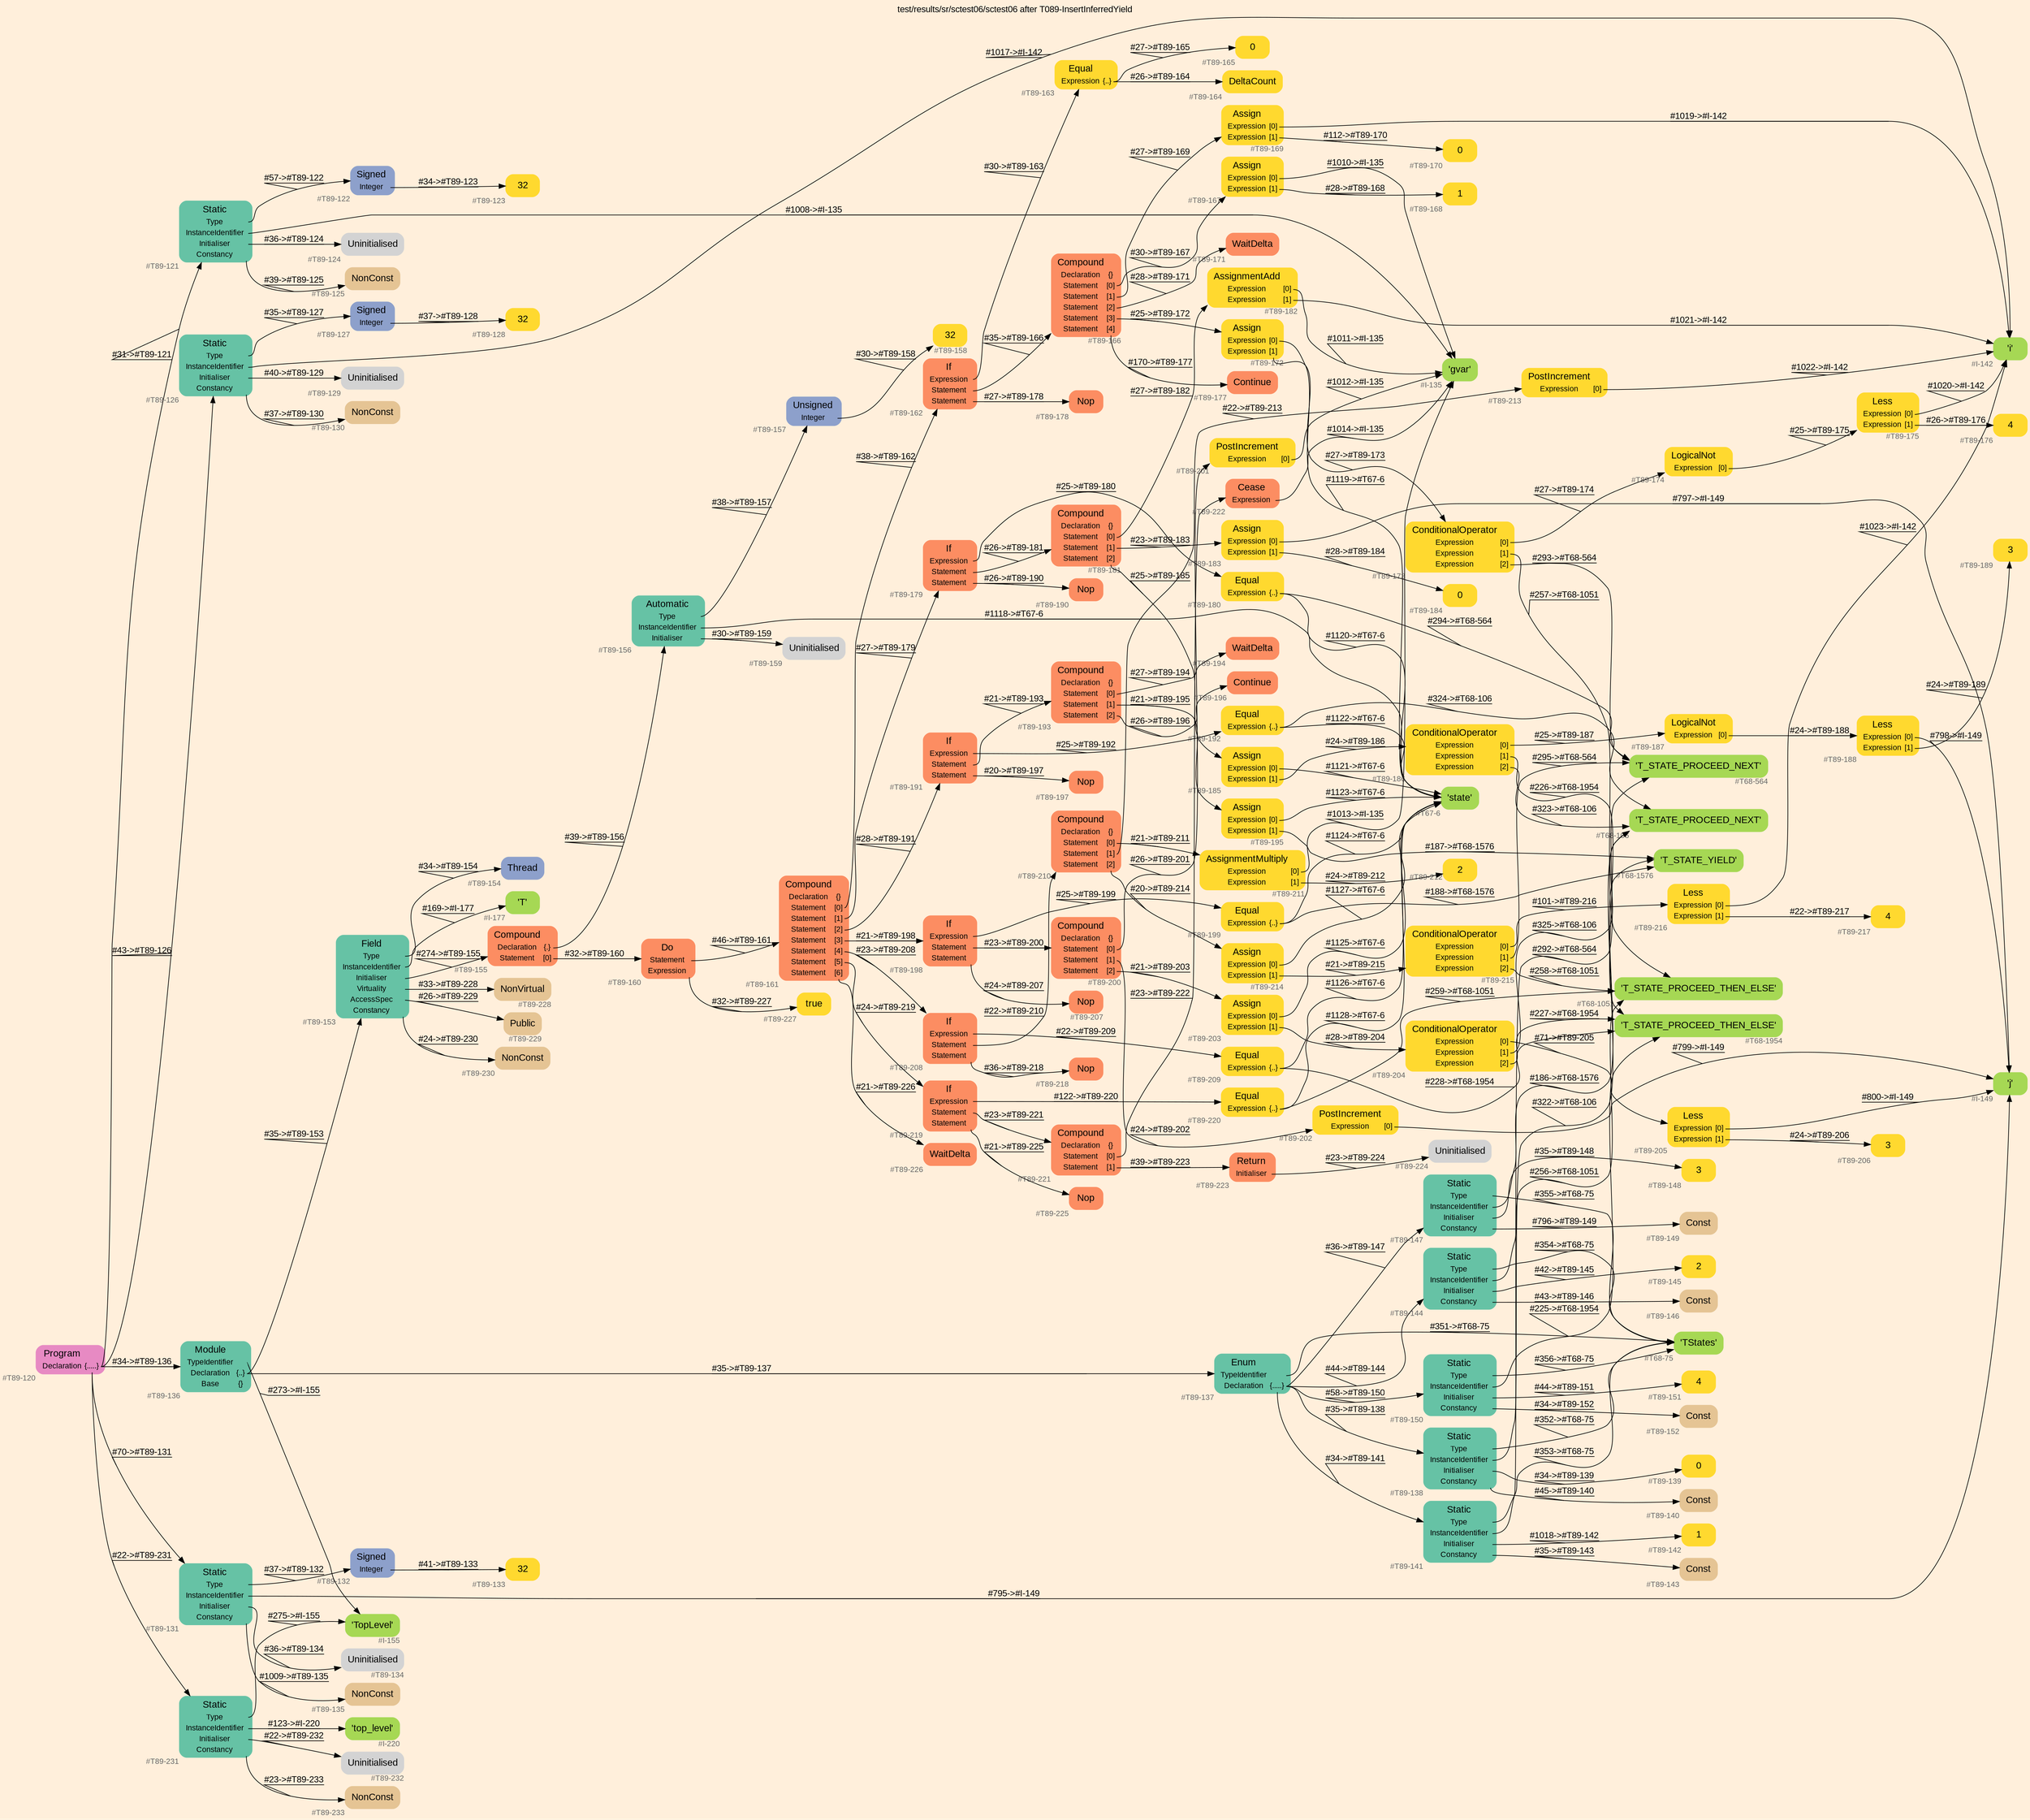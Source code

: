 digraph "test/results/sr/sctest06/sctest06 after T089-InsertInferredYield" {
label = "test/results/sr/sctest06/sctest06 after T089-InsertInferredYield"
labelloc = t
graph [
    rankdir = "LR"
    ranksep = 0.3
    bgcolor = antiquewhite1
    color = black
    fontcolor = black
    fontname = "Arial"
];
node [
    fontname = "Arial"
];
edge [
    fontname = "Arial"
];

// -------------------- node figure --------------------
// -------- block #T89-120 ----------
"#T89-120" [
    fillcolor = "/set28/4"
    xlabel = "#T89-120"
    fontsize = "12"
    fontcolor = grey40
    shape = "plaintext"
    label = <<TABLE BORDER="0" CELLBORDER="0" CELLSPACING="0">
     <TR><TD><FONT COLOR="black" POINT-SIZE="15">Program</FONT></TD></TR>
     <TR><TD><FONT COLOR="black" POINT-SIZE="12">Declaration</FONT></TD><TD PORT="port0"><FONT COLOR="black" POINT-SIZE="12">{.....}</FONT></TD></TR>
    </TABLE>>
    style = "rounded,filled"
];

// -------- block #T89-121 ----------
"#T89-121" [
    fillcolor = "/set28/1"
    xlabel = "#T89-121"
    fontsize = "12"
    fontcolor = grey40
    shape = "plaintext"
    label = <<TABLE BORDER="0" CELLBORDER="0" CELLSPACING="0">
     <TR><TD><FONT COLOR="black" POINT-SIZE="15">Static</FONT></TD></TR>
     <TR><TD><FONT COLOR="black" POINT-SIZE="12">Type</FONT></TD><TD PORT="port0"></TD></TR>
     <TR><TD><FONT COLOR="black" POINT-SIZE="12">InstanceIdentifier</FONT></TD><TD PORT="port1"></TD></TR>
     <TR><TD><FONT COLOR="black" POINT-SIZE="12">Initialiser</FONT></TD><TD PORT="port2"></TD></TR>
     <TR><TD><FONT COLOR="black" POINT-SIZE="12">Constancy</FONT></TD><TD PORT="port3"></TD></TR>
    </TABLE>>
    style = "rounded,filled"
];

// -------- block #T89-122 ----------
"#T89-122" [
    fillcolor = "/set28/3"
    xlabel = "#T89-122"
    fontsize = "12"
    fontcolor = grey40
    shape = "plaintext"
    label = <<TABLE BORDER="0" CELLBORDER="0" CELLSPACING="0">
     <TR><TD><FONT COLOR="black" POINT-SIZE="15">Signed</FONT></TD></TR>
     <TR><TD><FONT COLOR="black" POINT-SIZE="12">Integer</FONT></TD><TD PORT="port0"></TD></TR>
    </TABLE>>
    style = "rounded,filled"
];

// -------- block #T89-123 ----------
"#T89-123" [
    fillcolor = "/set28/6"
    xlabel = "#T89-123"
    fontsize = "12"
    fontcolor = grey40
    shape = "plaintext"
    label = <<TABLE BORDER="0" CELLBORDER="0" CELLSPACING="0">
     <TR><TD><FONT COLOR="black" POINT-SIZE="15">32</FONT></TD></TR>
    </TABLE>>
    style = "rounded,filled"
];

// -------- block #I-135 ----------
"#I-135" [
    fillcolor = "/set28/5"
    xlabel = "#I-135"
    fontsize = "12"
    fontcolor = grey40
    shape = "plaintext"
    label = <<TABLE BORDER="0" CELLBORDER="0" CELLSPACING="0">
     <TR><TD><FONT COLOR="black" POINT-SIZE="15">'gvar'</FONT></TD></TR>
    </TABLE>>
    style = "rounded,filled"
];

// -------- block #T89-124 ----------
"#T89-124" [
    xlabel = "#T89-124"
    fontsize = "12"
    fontcolor = grey40
    shape = "plaintext"
    label = <<TABLE BORDER="0" CELLBORDER="0" CELLSPACING="0">
     <TR><TD><FONT COLOR="black" POINT-SIZE="15">Uninitialised</FONT></TD></TR>
    </TABLE>>
    style = "rounded,filled"
];

// -------- block #T89-125 ----------
"#T89-125" [
    fillcolor = "/set28/7"
    xlabel = "#T89-125"
    fontsize = "12"
    fontcolor = grey40
    shape = "plaintext"
    label = <<TABLE BORDER="0" CELLBORDER="0" CELLSPACING="0">
     <TR><TD><FONT COLOR="black" POINT-SIZE="15">NonConst</FONT></TD></TR>
    </TABLE>>
    style = "rounded,filled"
];

// -------- block #T89-126 ----------
"#T89-126" [
    fillcolor = "/set28/1"
    xlabel = "#T89-126"
    fontsize = "12"
    fontcolor = grey40
    shape = "plaintext"
    label = <<TABLE BORDER="0" CELLBORDER="0" CELLSPACING="0">
     <TR><TD><FONT COLOR="black" POINT-SIZE="15">Static</FONT></TD></TR>
     <TR><TD><FONT COLOR="black" POINT-SIZE="12">Type</FONT></TD><TD PORT="port0"></TD></TR>
     <TR><TD><FONT COLOR="black" POINT-SIZE="12">InstanceIdentifier</FONT></TD><TD PORT="port1"></TD></TR>
     <TR><TD><FONT COLOR="black" POINT-SIZE="12">Initialiser</FONT></TD><TD PORT="port2"></TD></TR>
     <TR><TD><FONT COLOR="black" POINT-SIZE="12">Constancy</FONT></TD><TD PORT="port3"></TD></TR>
    </TABLE>>
    style = "rounded,filled"
];

// -------- block #T89-127 ----------
"#T89-127" [
    fillcolor = "/set28/3"
    xlabel = "#T89-127"
    fontsize = "12"
    fontcolor = grey40
    shape = "plaintext"
    label = <<TABLE BORDER="0" CELLBORDER="0" CELLSPACING="0">
     <TR><TD><FONT COLOR="black" POINT-SIZE="15">Signed</FONT></TD></TR>
     <TR><TD><FONT COLOR="black" POINT-SIZE="12">Integer</FONT></TD><TD PORT="port0"></TD></TR>
    </TABLE>>
    style = "rounded,filled"
];

// -------- block #T89-128 ----------
"#T89-128" [
    fillcolor = "/set28/6"
    xlabel = "#T89-128"
    fontsize = "12"
    fontcolor = grey40
    shape = "plaintext"
    label = <<TABLE BORDER="0" CELLBORDER="0" CELLSPACING="0">
     <TR><TD><FONT COLOR="black" POINT-SIZE="15">32</FONT></TD></TR>
    </TABLE>>
    style = "rounded,filled"
];

// -------- block #I-142 ----------
"#I-142" [
    fillcolor = "/set28/5"
    xlabel = "#I-142"
    fontsize = "12"
    fontcolor = grey40
    shape = "plaintext"
    label = <<TABLE BORDER="0" CELLBORDER="0" CELLSPACING="0">
     <TR><TD><FONT COLOR="black" POINT-SIZE="15">'i'</FONT></TD></TR>
    </TABLE>>
    style = "rounded,filled"
];

// -------- block #T89-129 ----------
"#T89-129" [
    xlabel = "#T89-129"
    fontsize = "12"
    fontcolor = grey40
    shape = "plaintext"
    label = <<TABLE BORDER="0" CELLBORDER="0" CELLSPACING="0">
     <TR><TD><FONT COLOR="black" POINT-SIZE="15">Uninitialised</FONT></TD></TR>
    </TABLE>>
    style = "rounded,filled"
];

// -------- block #T89-130 ----------
"#T89-130" [
    fillcolor = "/set28/7"
    xlabel = "#T89-130"
    fontsize = "12"
    fontcolor = grey40
    shape = "plaintext"
    label = <<TABLE BORDER="0" CELLBORDER="0" CELLSPACING="0">
     <TR><TD><FONT COLOR="black" POINT-SIZE="15">NonConst</FONT></TD></TR>
    </TABLE>>
    style = "rounded,filled"
];

// -------- block #T89-131 ----------
"#T89-131" [
    fillcolor = "/set28/1"
    xlabel = "#T89-131"
    fontsize = "12"
    fontcolor = grey40
    shape = "plaintext"
    label = <<TABLE BORDER="0" CELLBORDER="0" CELLSPACING="0">
     <TR><TD><FONT COLOR="black" POINT-SIZE="15">Static</FONT></TD></TR>
     <TR><TD><FONT COLOR="black" POINT-SIZE="12">Type</FONT></TD><TD PORT="port0"></TD></TR>
     <TR><TD><FONT COLOR="black" POINT-SIZE="12">InstanceIdentifier</FONT></TD><TD PORT="port1"></TD></TR>
     <TR><TD><FONT COLOR="black" POINT-SIZE="12">Initialiser</FONT></TD><TD PORT="port2"></TD></TR>
     <TR><TD><FONT COLOR="black" POINT-SIZE="12">Constancy</FONT></TD><TD PORT="port3"></TD></TR>
    </TABLE>>
    style = "rounded,filled"
];

// -------- block #T89-132 ----------
"#T89-132" [
    fillcolor = "/set28/3"
    xlabel = "#T89-132"
    fontsize = "12"
    fontcolor = grey40
    shape = "plaintext"
    label = <<TABLE BORDER="0" CELLBORDER="0" CELLSPACING="0">
     <TR><TD><FONT COLOR="black" POINT-SIZE="15">Signed</FONT></TD></TR>
     <TR><TD><FONT COLOR="black" POINT-SIZE="12">Integer</FONT></TD><TD PORT="port0"></TD></TR>
    </TABLE>>
    style = "rounded,filled"
];

// -------- block #T89-133 ----------
"#T89-133" [
    fillcolor = "/set28/6"
    xlabel = "#T89-133"
    fontsize = "12"
    fontcolor = grey40
    shape = "plaintext"
    label = <<TABLE BORDER="0" CELLBORDER="0" CELLSPACING="0">
     <TR><TD><FONT COLOR="black" POINT-SIZE="15">32</FONT></TD></TR>
    </TABLE>>
    style = "rounded,filled"
];

// -------- block #I-149 ----------
"#I-149" [
    fillcolor = "/set28/5"
    xlabel = "#I-149"
    fontsize = "12"
    fontcolor = grey40
    shape = "plaintext"
    label = <<TABLE BORDER="0" CELLBORDER="0" CELLSPACING="0">
     <TR><TD><FONT COLOR="black" POINT-SIZE="15">'j'</FONT></TD></TR>
    </TABLE>>
    style = "rounded,filled"
];

// -------- block #T89-134 ----------
"#T89-134" [
    xlabel = "#T89-134"
    fontsize = "12"
    fontcolor = grey40
    shape = "plaintext"
    label = <<TABLE BORDER="0" CELLBORDER="0" CELLSPACING="0">
     <TR><TD><FONT COLOR="black" POINT-SIZE="15">Uninitialised</FONT></TD></TR>
    </TABLE>>
    style = "rounded,filled"
];

// -------- block #T89-135 ----------
"#T89-135" [
    fillcolor = "/set28/7"
    xlabel = "#T89-135"
    fontsize = "12"
    fontcolor = grey40
    shape = "plaintext"
    label = <<TABLE BORDER="0" CELLBORDER="0" CELLSPACING="0">
     <TR><TD><FONT COLOR="black" POINT-SIZE="15">NonConst</FONT></TD></TR>
    </TABLE>>
    style = "rounded,filled"
];

// -------- block #T89-136 ----------
"#T89-136" [
    fillcolor = "/set28/1"
    xlabel = "#T89-136"
    fontsize = "12"
    fontcolor = grey40
    shape = "plaintext"
    label = <<TABLE BORDER="0" CELLBORDER="0" CELLSPACING="0">
     <TR><TD><FONT COLOR="black" POINT-SIZE="15">Module</FONT></TD></TR>
     <TR><TD><FONT COLOR="black" POINT-SIZE="12">TypeIdentifier</FONT></TD><TD PORT="port0"></TD></TR>
     <TR><TD><FONT COLOR="black" POINT-SIZE="12">Declaration</FONT></TD><TD PORT="port1"><FONT COLOR="black" POINT-SIZE="12">{..}</FONT></TD></TR>
     <TR><TD><FONT COLOR="black" POINT-SIZE="12">Base</FONT></TD><TD PORT="port2"><FONT COLOR="black" POINT-SIZE="12">{}</FONT></TD></TR>
    </TABLE>>
    style = "rounded,filled"
];

// -------- block #I-155 ----------
"#I-155" [
    fillcolor = "/set28/5"
    xlabel = "#I-155"
    fontsize = "12"
    fontcolor = grey40
    shape = "plaintext"
    label = <<TABLE BORDER="0" CELLBORDER="0" CELLSPACING="0">
     <TR><TD><FONT COLOR="black" POINT-SIZE="15">'TopLevel'</FONT></TD></TR>
    </TABLE>>
    style = "rounded,filled"
];

// -------- block #T89-137 ----------
"#T89-137" [
    fillcolor = "/set28/1"
    xlabel = "#T89-137"
    fontsize = "12"
    fontcolor = grey40
    shape = "plaintext"
    label = <<TABLE BORDER="0" CELLBORDER="0" CELLSPACING="0">
     <TR><TD><FONT COLOR="black" POINT-SIZE="15">Enum</FONT></TD></TR>
     <TR><TD><FONT COLOR="black" POINT-SIZE="12">TypeIdentifier</FONT></TD><TD PORT="port0"></TD></TR>
     <TR><TD><FONT COLOR="black" POINT-SIZE="12">Declaration</FONT></TD><TD PORT="port1"><FONT COLOR="black" POINT-SIZE="12">{.....}</FONT></TD></TR>
    </TABLE>>
    style = "rounded,filled"
];

// -------- block #T68-75 ----------
"#T68-75" [
    fillcolor = "/set28/5"
    xlabel = "#T68-75"
    fontsize = "12"
    fontcolor = grey40
    shape = "plaintext"
    label = <<TABLE BORDER="0" CELLBORDER="0" CELLSPACING="0">
     <TR><TD><FONT COLOR="black" POINT-SIZE="15">'TStates'</FONT></TD></TR>
    </TABLE>>
    style = "rounded,filled"
];

// -------- block #T89-138 ----------
"#T89-138" [
    fillcolor = "/set28/1"
    xlabel = "#T89-138"
    fontsize = "12"
    fontcolor = grey40
    shape = "plaintext"
    label = <<TABLE BORDER="0" CELLBORDER="0" CELLSPACING="0">
     <TR><TD><FONT COLOR="black" POINT-SIZE="15">Static</FONT></TD></TR>
     <TR><TD><FONT COLOR="black" POINT-SIZE="12">Type</FONT></TD><TD PORT="port0"></TD></TR>
     <TR><TD><FONT COLOR="black" POINT-SIZE="12">InstanceIdentifier</FONT></TD><TD PORT="port1"></TD></TR>
     <TR><TD><FONT COLOR="black" POINT-SIZE="12">Initialiser</FONT></TD><TD PORT="port2"></TD></TR>
     <TR><TD><FONT COLOR="black" POINT-SIZE="12">Constancy</FONT></TD><TD PORT="port3"></TD></TR>
    </TABLE>>
    style = "rounded,filled"
];

// -------- block #T68-106 ----------
"#T68-106" [
    fillcolor = "/set28/5"
    xlabel = "#T68-106"
    fontsize = "12"
    fontcolor = grey40
    shape = "plaintext"
    label = <<TABLE BORDER="0" CELLBORDER="0" CELLSPACING="0">
     <TR><TD><FONT COLOR="black" POINT-SIZE="15">'T_STATE_PROCEED_NEXT'</FONT></TD></TR>
    </TABLE>>
    style = "rounded,filled"
];

// -------- block #T89-139 ----------
"#T89-139" [
    fillcolor = "/set28/6"
    xlabel = "#T89-139"
    fontsize = "12"
    fontcolor = grey40
    shape = "plaintext"
    label = <<TABLE BORDER="0" CELLBORDER="0" CELLSPACING="0">
     <TR><TD><FONT COLOR="black" POINT-SIZE="15">0</FONT></TD></TR>
    </TABLE>>
    style = "rounded,filled"
];

// -------- block #T89-140 ----------
"#T89-140" [
    fillcolor = "/set28/7"
    xlabel = "#T89-140"
    fontsize = "12"
    fontcolor = grey40
    shape = "plaintext"
    label = <<TABLE BORDER="0" CELLBORDER="0" CELLSPACING="0">
     <TR><TD><FONT COLOR="black" POINT-SIZE="15">Const</FONT></TD></TR>
    </TABLE>>
    style = "rounded,filled"
];

// -------- block #T89-141 ----------
"#T89-141" [
    fillcolor = "/set28/1"
    xlabel = "#T89-141"
    fontsize = "12"
    fontcolor = grey40
    shape = "plaintext"
    label = <<TABLE BORDER="0" CELLBORDER="0" CELLSPACING="0">
     <TR><TD><FONT COLOR="black" POINT-SIZE="15">Static</FONT></TD></TR>
     <TR><TD><FONT COLOR="black" POINT-SIZE="12">Type</FONT></TD><TD PORT="port0"></TD></TR>
     <TR><TD><FONT COLOR="black" POINT-SIZE="12">InstanceIdentifier</FONT></TD><TD PORT="port1"></TD></TR>
     <TR><TD><FONT COLOR="black" POINT-SIZE="12">Initialiser</FONT></TD><TD PORT="port2"></TD></TR>
     <TR><TD><FONT COLOR="black" POINT-SIZE="12">Constancy</FONT></TD><TD PORT="port3"></TD></TR>
    </TABLE>>
    style = "rounded,filled"
];

// -------- block #T68-564 ----------
"#T68-564" [
    fillcolor = "/set28/5"
    xlabel = "#T68-564"
    fontsize = "12"
    fontcolor = grey40
    shape = "plaintext"
    label = <<TABLE BORDER="0" CELLBORDER="0" CELLSPACING="0">
     <TR><TD><FONT COLOR="black" POINT-SIZE="15">'T_STATE_PROCEED_NEXT'</FONT></TD></TR>
    </TABLE>>
    style = "rounded,filled"
];

// -------- block #T89-142 ----------
"#T89-142" [
    fillcolor = "/set28/6"
    xlabel = "#T89-142"
    fontsize = "12"
    fontcolor = grey40
    shape = "plaintext"
    label = <<TABLE BORDER="0" CELLBORDER="0" CELLSPACING="0">
     <TR><TD><FONT COLOR="black" POINT-SIZE="15">1</FONT></TD></TR>
    </TABLE>>
    style = "rounded,filled"
];

// -------- block #T89-143 ----------
"#T89-143" [
    fillcolor = "/set28/7"
    xlabel = "#T89-143"
    fontsize = "12"
    fontcolor = grey40
    shape = "plaintext"
    label = <<TABLE BORDER="0" CELLBORDER="0" CELLSPACING="0">
     <TR><TD><FONT COLOR="black" POINT-SIZE="15">Const</FONT></TD></TR>
    </TABLE>>
    style = "rounded,filled"
];

// -------- block #T89-144 ----------
"#T89-144" [
    fillcolor = "/set28/1"
    xlabel = "#T89-144"
    fontsize = "12"
    fontcolor = grey40
    shape = "plaintext"
    label = <<TABLE BORDER="0" CELLBORDER="0" CELLSPACING="0">
     <TR><TD><FONT COLOR="black" POINT-SIZE="15">Static</FONT></TD></TR>
     <TR><TD><FONT COLOR="black" POINT-SIZE="12">Type</FONT></TD><TD PORT="port0"></TD></TR>
     <TR><TD><FONT COLOR="black" POINT-SIZE="12">InstanceIdentifier</FONT></TD><TD PORT="port1"></TD></TR>
     <TR><TD><FONT COLOR="black" POINT-SIZE="12">Initialiser</FONT></TD><TD PORT="port2"></TD></TR>
     <TR><TD><FONT COLOR="black" POINT-SIZE="12">Constancy</FONT></TD><TD PORT="port3"></TD></TR>
    </TABLE>>
    style = "rounded,filled"
];

// -------- block #T68-1051 ----------
"#T68-1051" [
    fillcolor = "/set28/5"
    xlabel = "#T68-1051"
    fontsize = "12"
    fontcolor = grey40
    shape = "plaintext"
    label = <<TABLE BORDER="0" CELLBORDER="0" CELLSPACING="0">
     <TR><TD><FONT COLOR="black" POINT-SIZE="15">'T_STATE_PROCEED_THEN_ELSE'</FONT></TD></TR>
    </TABLE>>
    style = "rounded,filled"
];

// -------- block #T89-145 ----------
"#T89-145" [
    fillcolor = "/set28/6"
    xlabel = "#T89-145"
    fontsize = "12"
    fontcolor = grey40
    shape = "plaintext"
    label = <<TABLE BORDER="0" CELLBORDER="0" CELLSPACING="0">
     <TR><TD><FONT COLOR="black" POINT-SIZE="15">2</FONT></TD></TR>
    </TABLE>>
    style = "rounded,filled"
];

// -------- block #T89-146 ----------
"#T89-146" [
    fillcolor = "/set28/7"
    xlabel = "#T89-146"
    fontsize = "12"
    fontcolor = grey40
    shape = "plaintext"
    label = <<TABLE BORDER="0" CELLBORDER="0" CELLSPACING="0">
     <TR><TD><FONT COLOR="black" POINT-SIZE="15">Const</FONT></TD></TR>
    </TABLE>>
    style = "rounded,filled"
];

// -------- block #T89-147 ----------
"#T89-147" [
    fillcolor = "/set28/1"
    xlabel = "#T89-147"
    fontsize = "12"
    fontcolor = grey40
    shape = "plaintext"
    label = <<TABLE BORDER="0" CELLBORDER="0" CELLSPACING="0">
     <TR><TD><FONT COLOR="black" POINT-SIZE="15">Static</FONT></TD></TR>
     <TR><TD><FONT COLOR="black" POINT-SIZE="12">Type</FONT></TD><TD PORT="port0"></TD></TR>
     <TR><TD><FONT COLOR="black" POINT-SIZE="12">InstanceIdentifier</FONT></TD><TD PORT="port1"></TD></TR>
     <TR><TD><FONT COLOR="black" POINT-SIZE="12">Initialiser</FONT></TD><TD PORT="port2"></TD></TR>
     <TR><TD><FONT COLOR="black" POINT-SIZE="12">Constancy</FONT></TD><TD PORT="port3"></TD></TR>
    </TABLE>>
    style = "rounded,filled"
];

// -------- block #T68-1576 ----------
"#T68-1576" [
    fillcolor = "/set28/5"
    xlabel = "#T68-1576"
    fontsize = "12"
    fontcolor = grey40
    shape = "plaintext"
    label = <<TABLE BORDER="0" CELLBORDER="0" CELLSPACING="0">
     <TR><TD><FONT COLOR="black" POINT-SIZE="15">'T_STATE_YIELD'</FONT></TD></TR>
    </TABLE>>
    style = "rounded,filled"
];

// -------- block #T89-148 ----------
"#T89-148" [
    fillcolor = "/set28/6"
    xlabel = "#T89-148"
    fontsize = "12"
    fontcolor = grey40
    shape = "plaintext"
    label = <<TABLE BORDER="0" CELLBORDER="0" CELLSPACING="0">
     <TR><TD><FONT COLOR="black" POINT-SIZE="15">3</FONT></TD></TR>
    </TABLE>>
    style = "rounded,filled"
];

// -------- block #T89-149 ----------
"#T89-149" [
    fillcolor = "/set28/7"
    xlabel = "#T89-149"
    fontsize = "12"
    fontcolor = grey40
    shape = "plaintext"
    label = <<TABLE BORDER="0" CELLBORDER="0" CELLSPACING="0">
     <TR><TD><FONT COLOR="black" POINT-SIZE="15">Const</FONT></TD></TR>
    </TABLE>>
    style = "rounded,filled"
];

// -------- block #T89-150 ----------
"#T89-150" [
    fillcolor = "/set28/1"
    xlabel = "#T89-150"
    fontsize = "12"
    fontcolor = grey40
    shape = "plaintext"
    label = <<TABLE BORDER="0" CELLBORDER="0" CELLSPACING="0">
     <TR><TD><FONT COLOR="black" POINT-SIZE="15">Static</FONT></TD></TR>
     <TR><TD><FONT COLOR="black" POINT-SIZE="12">Type</FONT></TD><TD PORT="port0"></TD></TR>
     <TR><TD><FONT COLOR="black" POINT-SIZE="12">InstanceIdentifier</FONT></TD><TD PORT="port1"></TD></TR>
     <TR><TD><FONT COLOR="black" POINT-SIZE="12">Initialiser</FONT></TD><TD PORT="port2"></TD></TR>
     <TR><TD><FONT COLOR="black" POINT-SIZE="12">Constancy</FONT></TD><TD PORT="port3"></TD></TR>
    </TABLE>>
    style = "rounded,filled"
];

// -------- block #T68-1954 ----------
"#T68-1954" [
    fillcolor = "/set28/5"
    xlabel = "#T68-1954"
    fontsize = "12"
    fontcolor = grey40
    shape = "plaintext"
    label = <<TABLE BORDER="0" CELLBORDER="0" CELLSPACING="0">
     <TR><TD><FONT COLOR="black" POINT-SIZE="15">'T_STATE_PROCEED_THEN_ELSE'</FONT></TD></TR>
    </TABLE>>
    style = "rounded,filled"
];

// -------- block #T89-151 ----------
"#T89-151" [
    fillcolor = "/set28/6"
    xlabel = "#T89-151"
    fontsize = "12"
    fontcolor = grey40
    shape = "plaintext"
    label = <<TABLE BORDER="0" CELLBORDER="0" CELLSPACING="0">
     <TR><TD><FONT COLOR="black" POINT-SIZE="15">4</FONT></TD></TR>
    </TABLE>>
    style = "rounded,filled"
];

// -------- block #T89-152 ----------
"#T89-152" [
    fillcolor = "/set28/7"
    xlabel = "#T89-152"
    fontsize = "12"
    fontcolor = grey40
    shape = "plaintext"
    label = <<TABLE BORDER="0" CELLBORDER="0" CELLSPACING="0">
     <TR><TD><FONT COLOR="black" POINT-SIZE="15">Const</FONT></TD></TR>
    </TABLE>>
    style = "rounded,filled"
];

// -------- block #T89-153 ----------
"#T89-153" [
    fillcolor = "/set28/1"
    xlabel = "#T89-153"
    fontsize = "12"
    fontcolor = grey40
    shape = "plaintext"
    label = <<TABLE BORDER="0" CELLBORDER="0" CELLSPACING="0">
     <TR><TD><FONT COLOR="black" POINT-SIZE="15">Field</FONT></TD></TR>
     <TR><TD><FONT COLOR="black" POINT-SIZE="12">Type</FONT></TD><TD PORT="port0"></TD></TR>
     <TR><TD><FONT COLOR="black" POINT-SIZE="12">InstanceIdentifier</FONT></TD><TD PORT="port1"></TD></TR>
     <TR><TD><FONT COLOR="black" POINT-SIZE="12">Initialiser</FONT></TD><TD PORT="port2"></TD></TR>
     <TR><TD><FONT COLOR="black" POINT-SIZE="12">Virtuality</FONT></TD><TD PORT="port3"></TD></TR>
     <TR><TD><FONT COLOR="black" POINT-SIZE="12">AccessSpec</FONT></TD><TD PORT="port4"></TD></TR>
     <TR><TD><FONT COLOR="black" POINT-SIZE="12">Constancy</FONT></TD><TD PORT="port5"></TD></TR>
    </TABLE>>
    style = "rounded,filled"
];

// -------- block #T89-154 ----------
"#T89-154" [
    fillcolor = "/set28/3"
    xlabel = "#T89-154"
    fontsize = "12"
    fontcolor = grey40
    shape = "plaintext"
    label = <<TABLE BORDER="0" CELLBORDER="0" CELLSPACING="0">
     <TR><TD><FONT COLOR="black" POINT-SIZE="15">Thread</FONT></TD></TR>
    </TABLE>>
    style = "rounded,filled"
];

// -------- block #I-177 ----------
"#I-177" [
    fillcolor = "/set28/5"
    xlabel = "#I-177"
    fontsize = "12"
    fontcolor = grey40
    shape = "plaintext"
    label = <<TABLE BORDER="0" CELLBORDER="0" CELLSPACING="0">
     <TR><TD><FONT COLOR="black" POINT-SIZE="15">'T'</FONT></TD></TR>
    </TABLE>>
    style = "rounded,filled"
];

// -------- block #T89-155 ----------
"#T89-155" [
    fillcolor = "/set28/2"
    xlabel = "#T89-155"
    fontsize = "12"
    fontcolor = grey40
    shape = "plaintext"
    label = <<TABLE BORDER="0" CELLBORDER="0" CELLSPACING="0">
     <TR><TD><FONT COLOR="black" POINT-SIZE="15">Compound</FONT></TD></TR>
     <TR><TD><FONT COLOR="black" POINT-SIZE="12">Declaration</FONT></TD><TD PORT="port0"><FONT COLOR="black" POINT-SIZE="12">{.}</FONT></TD></TR>
     <TR><TD><FONT COLOR="black" POINT-SIZE="12">Statement</FONT></TD><TD PORT="port1"><FONT COLOR="black" POINT-SIZE="12">[0]</FONT></TD></TR>
    </TABLE>>
    style = "rounded,filled"
];

// -------- block #T89-156 ----------
"#T89-156" [
    fillcolor = "/set28/1"
    xlabel = "#T89-156"
    fontsize = "12"
    fontcolor = grey40
    shape = "plaintext"
    label = <<TABLE BORDER="0" CELLBORDER="0" CELLSPACING="0">
     <TR><TD><FONT COLOR="black" POINT-SIZE="15">Automatic</FONT></TD></TR>
     <TR><TD><FONT COLOR="black" POINT-SIZE="12">Type</FONT></TD><TD PORT="port0"></TD></TR>
     <TR><TD><FONT COLOR="black" POINT-SIZE="12">InstanceIdentifier</FONT></TD><TD PORT="port1"></TD></TR>
     <TR><TD><FONT COLOR="black" POINT-SIZE="12">Initialiser</FONT></TD><TD PORT="port2"></TD></TR>
    </TABLE>>
    style = "rounded,filled"
];

// -------- block #T89-157 ----------
"#T89-157" [
    fillcolor = "/set28/3"
    xlabel = "#T89-157"
    fontsize = "12"
    fontcolor = grey40
    shape = "plaintext"
    label = <<TABLE BORDER="0" CELLBORDER="0" CELLSPACING="0">
     <TR><TD><FONT COLOR="black" POINT-SIZE="15">Unsigned</FONT></TD></TR>
     <TR><TD><FONT COLOR="black" POINT-SIZE="12">Integer</FONT></TD><TD PORT="port0"></TD></TR>
    </TABLE>>
    style = "rounded,filled"
];

// -------- block #T89-158 ----------
"#T89-158" [
    fillcolor = "/set28/6"
    xlabel = "#T89-158"
    fontsize = "12"
    fontcolor = grey40
    shape = "plaintext"
    label = <<TABLE BORDER="0" CELLBORDER="0" CELLSPACING="0">
     <TR><TD><FONT COLOR="black" POINT-SIZE="15">32</FONT></TD></TR>
    </TABLE>>
    style = "rounded,filled"
];

// -------- block #T67-6 ----------
"#T67-6" [
    fillcolor = "/set28/5"
    xlabel = "#T67-6"
    fontsize = "12"
    fontcolor = grey40
    shape = "plaintext"
    label = <<TABLE BORDER="0" CELLBORDER="0" CELLSPACING="0">
     <TR><TD><FONT COLOR="black" POINT-SIZE="15">'state'</FONT></TD></TR>
    </TABLE>>
    style = "rounded,filled"
];

// -------- block #T89-159 ----------
"#T89-159" [
    xlabel = "#T89-159"
    fontsize = "12"
    fontcolor = grey40
    shape = "plaintext"
    label = <<TABLE BORDER="0" CELLBORDER="0" CELLSPACING="0">
     <TR><TD><FONT COLOR="black" POINT-SIZE="15">Uninitialised</FONT></TD></TR>
    </TABLE>>
    style = "rounded,filled"
];

// -------- block #T89-160 ----------
"#T89-160" [
    fillcolor = "/set28/2"
    xlabel = "#T89-160"
    fontsize = "12"
    fontcolor = grey40
    shape = "plaintext"
    label = <<TABLE BORDER="0" CELLBORDER="0" CELLSPACING="0">
     <TR><TD><FONT COLOR="black" POINT-SIZE="15">Do</FONT></TD></TR>
     <TR><TD><FONT COLOR="black" POINT-SIZE="12">Statement</FONT></TD><TD PORT="port0"></TD></TR>
     <TR><TD><FONT COLOR="black" POINT-SIZE="12">Expression</FONT></TD><TD PORT="port1"></TD></TR>
    </TABLE>>
    style = "rounded,filled"
];

// -------- block #T89-161 ----------
"#T89-161" [
    fillcolor = "/set28/2"
    xlabel = "#T89-161"
    fontsize = "12"
    fontcolor = grey40
    shape = "plaintext"
    label = <<TABLE BORDER="0" CELLBORDER="0" CELLSPACING="0">
     <TR><TD><FONT COLOR="black" POINT-SIZE="15">Compound</FONT></TD></TR>
     <TR><TD><FONT COLOR="black" POINT-SIZE="12">Declaration</FONT></TD><TD PORT="port0"><FONT COLOR="black" POINT-SIZE="12">{}</FONT></TD></TR>
     <TR><TD><FONT COLOR="black" POINT-SIZE="12">Statement</FONT></TD><TD PORT="port1"><FONT COLOR="black" POINT-SIZE="12">[0]</FONT></TD></TR>
     <TR><TD><FONT COLOR="black" POINT-SIZE="12">Statement</FONT></TD><TD PORT="port2"><FONT COLOR="black" POINT-SIZE="12">[1]</FONT></TD></TR>
     <TR><TD><FONT COLOR="black" POINT-SIZE="12">Statement</FONT></TD><TD PORT="port3"><FONT COLOR="black" POINT-SIZE="12">[2]</FONT></TD></TR>
     <TR><TD><FONT COLOR="black" POINT-SIZE="12">Statement</FONT></TD><TD PORT="port4"><FONT COLOR="black" POINT-SIZE="12">[3]</FONT></TD></TR>
     <TR><TD><FONT COLOR="black" POINT-SIZE="12">Statement</FONT></TD><TD PORT="port5"><FONT COLOR="black" POINT-SIZE="12">[4]</FONT></TD></TR>
     <TR><TD><FONT COLOR="black" POINT-SIZE="12">Statement</FONT></TD><TD PORT="port6"><FONT COLOR="black" POINT-SIZE="12">[5]</FONT></TD></TR>
     <TR><TD><FONT COLOR="black" POINT-SIZE="12">Statement</FONT></TD><TD PORT="port7"><FONT COLOR="black" POINT-SIZE="12">[6]</FONT></TD></TR>
    </TABLE>>
    style = "rounded,filled"
];

// -------- block #T89-162 ----------
"#T89-162" [
    fillcolor = "/set28/2"
    xlabel = "#T89-162"
    fontsize = "12"
    fontcolor = grey40
    shape = "plaintext"
    label = <<TABLE BORDER="0" CELLBORDER="0" CELLSPACING="0">
     <TR><TD><FONT COLOR="black" POINT-SIZE="15">If</FONT></TD></TR>
     <TR><TD><FONT COLOR="black" POINT-SIZE="12">Expression</FONT></TD><TD PORT="port0"></TD></TR>
     <TR><TD><FONT COLOR="black" POINT-SIZE="12">Statement</FONT></TD><TD PORT="port1"></TD></TR>
     <TR><TD><FONT COLOR="black" POINT-SIZE="12">Statement</FONT></TD><TD PORT="port2"></TD></TR>
    </TABLE>>
    style = "rounded,filled"
];

// -------- block #T89-163 ----------
"#T89-163" [
    fillcolor = "/set28/6"
    xlabel = "#T89-163"
    fontsize = "12"
    fontcolor = grey40
    shape = "plaintext"
    label = <<TABLE BORDER="0" CELLBORDER="0" CELLSPACING="0">
     <TR><TD><FONT COLOR="black" POINT-SIZE="15">Equal</FONT></TD></TR>
     <TR><TD><FONT COLOR="black" POINT-SIZE="12">Expression</FONT></TD><TD PORT="port0"><FONT COLOR="black" POINT-SIZE="12">{..}</FONT></TD></TR>
    </TABLE>>
    style = "rounded,filled"
];

// -------- block #T89-164 ----------
"#T89-164" [
    fillcolor = "/set28/6"
    xlabel = "#T89-164"
    fontsize = "12"
    fontcolor = grey40
    shape = "plaintext"
    label = <<TABLE BORDER="0" CELLBORDER="0" CELLSPACING="0">
     <TR><TD><FONT COLOR="black" POINT-SIZE="15">DeltaCount</FONT></TD></TR>
    </TABLE>>
    style = "rounded,filled"
];

// -------- block #T89-165 ----------
"#T89-165" [
    fillcolor = "/set28/6"
    xlabel = "#T89-165"
    fontsize = "12"
    fontcolor = grey40
    shape = "plaintext"
    label = <<TABLE BORDER="0" CELLBORDER="0" CELLSPACING="0">
     <TR><TD><FONT COLOR="black" POINT-SIZE="15">0</FONT></TD></TR>
    </TABLE>>
    style = "rounded,filled"
];

// -------- block #T89-166 ----------
"#T89-166" [
    fillcolor = "/set28/2"
    xlabel = "#T89-166"
    fontsize = "12"
    fontcolor = grey40
    shape = "plaintext"
    label = <<TABLE BORDER="0" CELLBORDER="0" CELLSPACING="0">
     <TR><TD><FONT COLOR="black" POINT-SIZE="15">Compound</FONT></TD></TR>
     <TR><TD><FONT COLOR="black" POINT-SIZE="12">Declaration</FONT></TD><TD PORT="port0"><FONT COLOR="black" POINT-SIZE="12">{}</FONT></TD></TR>
     <TR><TD><FONT COLOR="black" POINT-SIZE="12">Statement</FONT></TD><TD PORT="port1"><FONT COLOR="black" POINT-SIZE="12">[0]</FONT></TD></TR>
     <TR><TD><FONT COLOR="black" POINT-SIZE="12">Statement</FONT></TD><TD PORT="port2"><FONT COLOR="black" POINT-SIZE="12">[1]</FONT></TD></TR>
     <TR><TD><FONT COLOR="black" POINT-SIZE="12">Statement</FONT></TD><TD PORT="port3"><FONT COLOR="black" POINT-SIZE="12">[2]</FONT></TD></TR>
     <TR><TD><FONT COLOR="black" POINT-SIZE="12">Statement</FONT></TD><TD PORT="port4"><FONT COLOR="black" POINT-SIZE="12">[3]</FONT></TD></TR>
     <TR><TD><FONT COLOR="black" POINT-SIZE="12">Statement</FONT></TD><TD PORT="port5"><FONT COLOR="black" POINT-SIZE="12">[4]</FONT></TD></TR>
    </TABLE>>
    style = "rounded,filled"
];

// -------- block #T89-167 ----------
"#T89-167" [
    fillcolor = "/set28/6"
    xlabel = "#T89-167"
    fontsize = "12"
    fontcolor = grey40
    shape = "plaintext"
    label = <<TABLE BORDER="0" CELLBORDER="0" CELLSPACING="0">
     <TR><TD><FONT COLOR="black" POINT-SIZE="15">Assign</FONT></TD></TR>
     <TR><TD><FONT COLOR="black" POINT-SIZE="12">Expression</FONT></TD><TD PORT="port0"><FONT COLOR="black" POINT-SIZE="12">[0]</FONT></TD></TR>
     <TR><TD><FONT COLOR="black" POINT-SIZE="12">Expression</FONT></TD><TD PORT="port1"><FONT COLOR="black" POINT-SIZE="12">[1]</FONT></TD></TR>
    </TABLE>>
    style = "rounded,filled"
];

// -------- block #T89-168 ----------
"#T89-168" [
    fillcolor = "/set28/6"
    xlabel = "#T89-168"
    fontsize = "12"
    fontcolor = grey40
    shape = "plaintext"
    label = <<TABLE BORDER="0" CELLBORDER="0" CELLSPACING="0">
     <TR><TD><FONT COLOR="black" POINT-SIZE="15">1</FONT></TD></TR>
    </TABLE>>
    style = "rounded,filled"
];

// -------- block #T89-169 ----------
"#T89-169" [
    fillcolor = "/set28/6"
    xlabel = "#T89-169"
    fontsize = "12"
    fontcolor = grey40
    shape = "plaintext"
    label = <<TABLE BORDER="0" CELLBORDER="0" CELLSPACING="0">
     <TR><TD><FONT COLOR="black" POINT-SIZE="15">Assign</FONT></TD></TR>
     <TR><TD><FONT COLOR="black" POINT-SIZE="12">Expression</FONT></TD><TD PORT="port0"><FONT COLOR="black" POINT-SIZE="12">[0]</FONT></TD></TR>
     <TR><TD><FONT COLOR="black" POINT-SIZE="12">Expression</FONT></TD><TD PORT="port1"><FONT COLOR="black" POINT-SIZE="12">[1]</FONT></TD></TR>
    </TABLE>>
    style = "rounded,filled"
];

// -------- block #T89-170 ----------
"#T89-170" [
    fillcolor = "/set28/6"
    xlabel = "#T89-170"
    fontsize = "12"
    fontcolor = grey40
    shape = "plaintext"
    label = <<TABLE BORDER="0" CELLBORDER="0" CELLSPACING="0">
     <TR><TD><FONT COLOR="black" POINT-SIZE="15">0</FONT></TD></TR>
    </TABLE>>
    style = "rounded,filled"
];

// -------- block #T89-171 ----------
"#T89-171" [
    fillcolor = "/set28/2"
    xlabel = "#T89-171"
    fontsize = "12"
    fontcolor = grey40
    shape = "plaintext"
    label = <<TABLE BORDER="0" CELLBORDER="0" CELLSPACING="0">
     <TR><TD><FONT COLOR="black" POINT-SIZE="15">WaitDelta</FONT></TD></TR>
    </TABLE>>
    style = "rounded,filled"
];

// -------- block #T89-172 ----------
"#T89-172" [
    fillcolor = "/set28/6"
    xlabel = "#T89-172"
    fontsize = "12"
    fontcolor = grey40
    shape = "plaintext"
    label = <<TABLE BORDER="0" CELLBORDER="0" CELLSPACING="0">
     <TR><TD><FONT COLOR="black" POINT-SIZE="15">Assign</FONT></TD></TR>
     <TR><TD><FONT COLOR="black" POINT-SIZE="12">Expression</FONT></TD><TD PORT="port0"><FONT COLOR="black" POINT-SIZE="12">[0]</FONT></TD></TR>
     <TR><TD><FONT COLOR="black" POINT-SIZE="12">Expression</FONT></TD><TD PORT="port1"><FONT COLOR="black" POINT-SIZE="12">[1]</FONT></TD></TR>
    </TABLE>>
    style = "rounded,filled"
];

// -------- block #T89-173 ----------
"#T89-173" [
    fillcolor = "/set28/6"
    xlabel = "#T89-173"
    fontsize = "12"
    fontcolor = grey40
    shape = "plaintext"
    label = <<TABLE BORDER="0" CELLBORDER="0" CELLSPACING="0">
     <TR><TD><FONT COLOR="black" POINT-SIZE="15">ConditionalOperator</FONT></TD></TR>
     <TR><TD><FONT COLOR="black" POINT-SIZE="12">Expression</FONT></TD><TD PORT="port0"><FONT COLOR="black" POINT-SIZE="12">[0]</FONT></TD></TR>
     <TR><TD><FONT COLOR="black" POINT-SIZE="12">Expression</FONT></TD><TD PORT="port1"><FONT COLOR="black" POINT-SIZE="12">[1]</FONT></TD></TR>
     <TR><TD><FONT COLOR="black" POINT-SIZE="12">Expression</FONT></TD><TD PORT="port2"><FONT COLOR="black" POINT-SIZE="12">[2]</FONT></TD></TR>
    </TABLE>>
    style = "rounded,filled"
];

// -------- block #T89-174 ----------
"#T89-174" [
    fillcolor = "/set28/6"
    xlabel = "#T89-174"
    fontsize = "12"
    fontcolor = grey40
    shape = "plaintext"
    label = <<TABLE BORDER="0" CELLBORDER="0" CELLSPACING="0">
     <TR><TD><FONT COLOR="black" POINT-SIZE="15">LogicalNot</FONT></TD></TR>
     <TR><TD><FONT COLOR="black" POINT-SIZE="12">Expression</FONT></TD><TD PORT="port0"><FONT COLOR="black" POINT-SIZE="12">[0]</FONT></TD></TR>
    </TABLE>>
    style = "rounded,filled"
];

// -------- block #T89-175 ----------
"#T89-175" [
    fillcolor = "/set28/6"
    xlabel = "#T89-175"
    fontsize = "12"
    fontcolor = grey40
    shape = "plaintext"
    label = <<TABLE BORDER="0" CELLBORDER="0" CELLSPACING="0">
     <TR><TD><FONT COLOR="black" POINT-SIZE="15">Less</FONT></TD></TR>
     <TR><TD><FONT COLOR="black" POINT-SIZE="12">Expression</FONT></TD><TD PORT="port0"><FONT COLOR="black" POINT-SIZE="12">[0]</FONT></TD></TR>
     <TR><TD><FONT COLOR="black" POINT-SIZE="12">Expression</FONT></TD><TD PORT="port1"><FONT COLOR="black" POINT-SIZE="12">[1]</FONT></TD></TR>
    </TABLE>>
    style = "rounded,filled"
];

// -------- block #T89-176 ----------
"#T89-176" [
    fillcolor = "/set28/6"
    xlabel = "#T89-176"
    fontsize = "12"
    fontcolor = grey40
    shape = "plaintext"
    label = <<TABLE BORDER="0" CELLBORDER="0" CELLSPACING="0">
     <TR><TD><FONT COLOR="black" POINT-SIZE="15">4</FONT></TD></TR>
    </TABLE>>
    style = "rounded,filled"
];

// -------- block #T89-177 ----------
"#T89-177" [
    fillcolor = "/set28/2"
    xlabel = "#T89-177"
    fontsize = "12"
    fontcolor = grey40
    shape = "plaintext"
    label = <<TABLE BORDER="0" CELLBORDER="0" CELLSPACING="0">
     <TR><TD><FONT COLOR="black" POINT-SIZE="15">Continue</FONT></TD></TR>
    </TABLE>>
    style = "rounded,filled"
];

// -------- block #T89-178 ----------
"#T89-178" [
    fillcolor = "/set28/2"
    xlabel = "#T89-178"
    fontsize = "12"
    fontcolor = grey40
    shape = "plaintext"
    label = <<TABLE BORDER="0" CELLBORDER="0" CELLSPACING="0">
     <TR><TD><FONT COLOR="black" POINT-SIZE="15">Nop</FONT></TD></TR>
    </TABLE>>
    style = "rounded,filled"
];

// -------- block #T89-179 ----------
"#T89-179" [
    fillcolor = "/set28/2"
    xlabel = "#T89-179"
    fontsize = "12"
    fontcolor = grey40
    shape = "plaintext"
    label = <<TABLE BORDER="0" CELLBORDER="0" CELLSPACING="0">
     <TR><TD><FONT COLOR="black" POINT-SIZE="15">If</FONT></TD></TR>
     <TR><TD><FONT COLOR="black" POINT-SIZE="12">Expression</FONT></TD><TD PORT="port0"></TD></TR>
     <TR><TD><FONT COLOR="black" POINT-SIZE="12">Statement</FONT></TD><TD PORT="port1"></TD></TR>
     <TR><TD><FONT COLOR="black" POINT-SIZE="12">Statement</FONT></TD><TD PORT="port2"></TD></TR>
    </TABLE>>
    style = "rounded,filled"
];

// -------- block #T89-180 ----------
"#T89-180" [
    fillcolor = "/set28/6"
    xlabel = "#T89-180"
    fontsize = "12"
    fontcolor = grey40
    shape = "plaintext"
    label = <<TABLE BORDER="0" CELLBORDER="0" CELLSPACING="0">
     <TR><TD><FONT COLOR="black" POINT-SIZE="15">Equal</FONT></TD></TR>
     <TR><TD><FONT COLOR="black" POINT-SIZE="12">Expression</FONT></TD><TD PORT="port0"><FONT COLOR="black" POINT-SIZE="12">{..}</FONT></TD></TR>
    </TABLE>>
    style = "rounded,filled"
];

// -------- block #T89-181 ----------
"#T89-181" [
    fillcolor = "/set28/2"
    xlabel = "#T89-181"
    fontsize = "12"
    fontcolor = grey40
    shape = "plaintext"
    label = <<TABLE BORDER="0" CELLBORDER="0" CELLSPACING="0">
     <TR><TD><FONT COLOR="black" POINT-SIZE="15">Compound</FONT></TD></TR>
     <TR><TD><FONT COLOR="black" POINT-SIZE="12">Declaration</FONT></TD><TD PORT="port0"><FONT COLOR="black" POINT-SIZE="12">{}</FONT></TD></TR>
     <TR><TD><FONT COLOR="black" POINT-SIZE="12">Statement</FONT></TD><TD PORT="port1"><FONT COLOR="black" POINT-SIZE="12">[0]</FONT></TD></TR>
     <TR><TD><FONT COLOR="black" POINT-SIZE="12">Statement</FONT></TD><TD PORT="port2"><FONT COLOR="black" POINT-SIZE="12">[1]</FONT></TD></TR>
     <TR><TD><FONT COLOR="black" POINT-SIZE="12">Statement</FONT></TD><TD PORT="port3"><FONT COLOR="black" POINT-SIZE="12">[2]</FONT></TD></TR>
    </TABLE>>
    style = "rounded,filled"
];

// -------- block #T89-182 ----------
"#T89-182" [
    fillcolor = "/set28/6"
    xlabel = "#T89-182"
    fontsize = "12"
    fontcolor = grey40
    shape = "plaintext"
    label = <<TABLE BORDER="0" CELLBORDER="0" CELLSPACING="0">
     <TR><TD><FONT COLOR="black" POINT-SIZE="15">AssignmentAdd</FONT></TD></TR>
     <TR><TD><FONT COLOR="black" POINT-SIZE="12">Expression</FONT></TD><TD PORT="port0"><FONT COLOR="black" POINT-SIZE="12">[0]</FONT></TD></TR>
     <TR><TD><FONT COLOR="black" POINT-SIZE="12">Expression</FONT></TD><TD PORT="port1"><FONT COLOR="black" POINT-SIZE="12">[1]</FONT></TD></TR>
    </TABLE>>
    style = "rounded,filled"
];

// -------- block #T89-183 ----------
"#T89-183" [
    fillcolor = "/set28/6"
    xlabel = "#T89-183"
    fontsize = "12"
    fontcolor = grey40
    shape = "plaintext"
    label = <<TABLE BORDER="0" CELLBORDER="0" CELLSPACING="0">
     <TR><TD><FONT COLOR="black" POINT-SIZE="15">Assign</FONT></TD></TR>
     <TR><TD><FONT COLOR="black" POINT-SIZE="12">Expression</FONT></TD><TD PORT="port0"><FONT COLOR="black" POINT-SIZE="12">[0]</FONT></TD></TR>
     <TR><TD><FONT COLOR="black" POINT-SIZE="12">Expression</FONT></TD><TD PORT="port1"><FONT COLOR="black" POINT-SIZE="12">[1]</FONT></TD></TR>
    </TABLE>>
    style = "rounded,filled"
];

// -------- block #T89-184 ----------
"#T89-184" [
    fillcolor = "/set28/6"
    xlabel = "#T89-184"
    fontsize = "12"
    fontcolor = grey40
    shape = "plaintext"
    label = <<TABLE BORDER="0" CELLBORDER="0" CELLSPACING="0">
     <TR><TD><FONT COLOR="black" POINT-SIZE="15">0</FONT></TD></TR>
    </TABLE>>
    style = "rounded,filled"
];

// -------- block #T89-185 ----------
"#T89-185" [
    fillcolor = "/set28/6"
    xlabel = "#T89-185"
    fontsize = "12"
    fontcolor = grey40
    shape = "plaintext"
    label = <<TABLE BORDER="0" CELLBORDER="0" CELLSPACING="0">
     <TR><TD><FONT COLOR="black" POINT-SIZE="15">Assign</FONT></TD></TR>
     <TR><TD><FONT COLOR="black" POINT-SIZE="12">Expression</FONT></TD><TD PORT="port0"><FONT COLOR="black" POINT-SIZE="12">[0]</FONT></TD></TR>
     <TR><TD><FONT COLOR="black" POINT-SIZE="12">Expression</FONT></TD><TD PORT="port1"><FONT COLOR="black" POINT-SIZE="12">[1]</FONT></TD></TR>
    </TABLE>>
    style = "rounded,filled"
];

// -------- block #T89-186 ----------
"#T89-186" [
    fillcolor = "/set28/6"
    xlabel = "#T89-186"
    fontsize = "12"
    fontcolor = grey40
    shape = "plaintext"
    label = <<TABLE BORDER="0" CELLBORDER="0" CELLSPACING="0">
     <TR><TD><FONT COLOR="black" POINT-SIZE="15">ConditionalOperator</FONT></TD></TR>
     <TR><TD><FONT COLOR="black" POINT-SIZE="12">Expression</FONT></TD><TD PORT="port0"><FONT COLOR="black" POINT-SIZE="12">[0]</FONT></TD></TR>
     <TR><TD><FONT COLOR="black" POINT-SIZE="12">Expression</FONT></TD><TD PORT="port1"><FONT COLOR="black" POINT-SIZE="12">[1]</FONT></TD></TR>
     <TR><TD><FONT COLOR="black" POINT-SIZE="12">Expression</FONT></TD><TD PORT="port2"><FONT COLOR="black" POINT-SIZE="12">[2]</FONT></TD></TR>
    </TABLE>>
    style = "rounded,filled"
];

// -------- block #T89-187 ----------
"#T89-187" [
    fillcolor = "/set28/6"
    xlabel = "#T89-187"
    fontsize = "12"
    fontcolor = grey40
    shape = "plaintext"
    label = <<TABLE BORDER="0" CELLBORDER="0" CELLSPACING="0">
     <TR><TD><FONT COLOR="black" POINT-SIZE="15">LogicalNot</FONT></TD></TR>
     <TR><TD><FONT COLOR="black" POINT-SIZE="12">Expression</FONT></TD><TD PORT="port0"><FONT COLOR="black" POINT-SIZE="12">[0]</FONT></TD></TR>
    </TABLE>>
    style = "rounded,filled"
];

// -------- block #T89-188 ----------
"#T89-188" [
    fillcolor = "/set28/6"
    xlabel = "#T89-188"
    fontsize = "12"
    fontcolor = grey40
    shape = "plaintext"
    label = <<TABLE BORDER="0" CELLBORDER="0" CELLSPACING="0">
     <TR><TD><FONT COLOR="black" POINT-SIZE="15">Less</FONT></TD></TR>
     <TR><TD><FONT COLOR="black" POINT-SIZE="12">Expression</FONT></TD><TD PORT="port0"><FONT COLOR="black" POINT-SIZE="12">[0]</FONT></TD></TR>
     <TR><TD><FONT COLOR="black" POINT-SIZE="12">Expression</FONT></TD><TD PORT="port1"><FONT COLOR="black" POINT-SIZE="12">[1]</FONT></TD></TR>
    </TABLE>>
    style = "rounded,filled"
];

// -------- block #T89-189 ----------
"#T89-189" [
    fillcolor = "/set28/6"
    xlabel = "#T89-189"
    fontsize = "12"
    fontcolor = grey40
    shape = "plaintext"
    label = <<TABLE BORDER="0" CELLBORDER="0" CELLSPACING="0">
     <TR><TD><FONT COLOR="black" POINT-SIZE="15">3</FONT></TD></TR>
    </TABLE>>
    style = "rounded,filled"
];

// -------- block #T89-190 ----------
"#T89-190" [
    fillcolor = "/set28/2"
    xlabel = "#T89-190"
    fontsize = "12"
    fontcolor = grey40
    shape = "plaintext"
    label = <<TABLE BORDER="0" CELLBORDER="0" CELLSPACING="0">
     <TR><TD><FONT COLOR="black" POINT-SIZE="15">Nop</FONT></TD></TR>
    </TABLE>>
    style = "rounded,filled"
];

// -------- block #T89-191 ----------
"#T89-191" [
    fillcolor = "/set28/2"
    xlabel = "#T89-191"
    fontsize = "12"
    fontcolor = grey40
    shape = "plaintext"
    label = <<TABLE BORDER="0" CELLBORDER="0" CELLSPACING="0">
     <TR><TD><FONT COLOR="black" POINT-SIZE="15">If</FONT></TD></TR>
     <TR><TD><FONT COLOR="black" POINT-SIZE="12">Expression</FONT></TD><TD PORT="port0"></TD></TR>
     <TR><TD><FONT COLOR="black" POINT-SIZE="12">Statement</FONT></TD><TD PORT="port1"></TD></TR>
     <TR><TD><FONT COLOR="black" POINT-SIZE="12">Statement</FONT></TD><TD PORT="port2"></TD></TR>
    </TABLE>>
    style = "rounded,filled"
];

// -------- block #T89-192 ----------
"#T89-192" [
    fillcolor = "/set28/6"
    xlabel = "#T89-192"
    fontsize = "12"
    fontcolor = grey40
    shape = "plaintext"
    label = <<TABLE BORDER="0" CELLBORDER="0" CELLSPACING="0">
     <TR><TD><FONT COLOR="black" POINT-SIZE="15">Equal</FONT></TD></TR>
     <TR><TD><FONT COLOR="black" POINT-SIZE="12">Expression</FONT></TD><TD PORT="port0"><FONT COLOR="black" POINT-SIZE="12">{..}</FONT></TD></TR>
    </TABLE>>
    style = "rounded,filled"
];

// -------- block #T89-193 ----------
"#T89-193" [
    fillcolor = "/set28/2"
    xlabel = "#T89-193"
    fontsize = "12"
    fontcolor = grey40
    shape = "plaintext"
    label = <<TABLE BORDER="0" CELLBORDER="0" CELLSPACING="0">
     <TR><TD><FONT COLOR="black" POINT-SIZE="15">Compound</FONT></TD></TR>
     <TR><TD><FONT COLOR="black" POINT-SIZE="12">Declaration</FONT></TD><TD PORT="port0"><FONT COLOR="black" POINT-SIZE="12">{}</FONT></TD></TR>
     <TR><TD><FONT COLOR="black" POINT-SIZE="12">Statement</FONT></TD><TD PORT="port1"><FONT COLOR="black" POINT-SIZE="12">[0]</FONT></TD></TR>
     <TR><TD><FONT COLOR="black" POINT-SIZE="12">Statement</FONT></TD><TD PORT="port2"><FONT COLOR="black" POINT-SIZE="12">[1]</FONT></TD></TR>
     <TR><TD><FONT COLOR="black" POINT-SIZE="12">Statement</FONT></TD><TD PORT="port3"><FONT COLOR="black" POINT-SIZE="12">[2]</FONT></TD></TR>
    </TABLE>>
    style = "rounded,filled"
];

// -------- block #T89-194 ----------
"#T89-194" [
    fillcolor = "/set28/2"
    xlabel = "#T89-194"
    fontsize = "12"
    fontcolor = grey40
    shape = "plaintext"
    label = <<TABLE BORDER="0" CELLBORDER="0" CELLSPACING="0">
     <TR><TD><FONT COLOR="black" POINT-SIZE="15">WaitDelta</FONT></TD></TR>
    </TABLE>>
    style = "rounded,filled"
];

// -------- block #T89-195 ----------
"#T89-195" [
    fillcolor = "/set28/6"
    xlabel = "#T89-195"
    fontsize = "12"
    fontcolor = grey40
    shape = "plaintext"
    label = <<TABLE BORDER="0" CELLBORDER="0" CELLSPACING="0">
     <TR><TD><FONT COLOR="black" POINT-SIZE="15">Assign</FONT></TD></TR>
     <TR><TD><FONT COLOR="black" POINT-SIZE="12">Expression</FONT></TD><TD PORT="port0"><FONT COLOR="black" POINT-SIZE="12">[0]</FONT></TD></TR>
     <TR><TD><FONT COLOR="black" POINT-SIZE="12">Expression</FONT></TD><TD PORT="port1"><FONT COLOR="black" POINT-SIZE="12">[1]</FONT></TD></TR>
    </TABLE>>
    style = "rounded,filled"
];

// -------- block #T89-196 ----------
"#T89-196" [
    fillcolor = "/set28/2"
    xlabel = "#T89-196"
    fontsize = "12"
    fontcolor = grey40
    shape = "plaintext"
    label = <<TABLE BORDER="0" CELLBORDER="0" CELLSPACING="0">
     <TR><TD><FONT COLOR="black" POINT-SIZE="15">Continue</FONT></TD></TR>
    </TABLE>>
    style = "rounded,filled"
];

// -------- block #T89-197 ----------
"#T89-197" [
    fillcolor = "/set28/2"
    xlabel = "#T89-197"
    fontsize = "12"
    fontcolor = grey40
    shape = "plaintext"
    label = <<TABLE BORDER="0" CELLBORDER="0" CELLSPACING="0">
     <TR><TD><FONT COLOR="black" POINT-SIZE="15">Nop</FONT></TD></TR>
    </TABLE>>
    style = "rounded,filled"
];

// -------- block #T89-198 ----------
"#T89-198" [
    fillcolor = "/set28/2"
    xlabel = "#T89-198"
    fontsize = "12"
    fontcolor = grey40
    shape = "plaintext"
    label = <<TABLE BORDER="0" CELLBORDER="0" CELLSPACING="0">
     <TR><TD><FONT COLOR="black" POINT-SIZE="15">If</FONT></TD></TR>
     <TR><TD><FONT COLOR="black" POINT-SIZE="12">Expression</FONT></TD><TD PORT="port0"></TD></TR>
     <TR><TD><FONT COLOR="black" POINT-SIZE="12">Statement</FONT></TD><TD PORT="port1"></TD></TR>
     <TR><TD><FONT COLOR="black" POINT-SIZE="12">Statement</FONT></TD><TD PORT="port2"></TD></TR>
    </TABLE>>
    style = "rounded,filled"
];

// -------- block #T89-199 ----------
"#T89-199" [
    fillcolor = "/set28/6"
    xlabel = "#T89-199"
    fontsize = "12"
    fontcolor = grey40
    shape = "plaintext"
    label = <<TABLE BORDER="0" CELLBORDER="0" CELLSPACING="0">
     <TR><TD><FONT COLOR="black" POINT-SIZE="15">Equal</FONT></TD></TR>
     <TR><TD><FONT COLOR="black" POINT-SIZE="12">Expression</FONT></TD><TD PORT="port0"><FONT COLOR="black" POINT-SIZE="12">{..}</FONT></TD></TR>
    </TABLE>>
    style = "rounded,filled"
];

// -------- block #T89-200 ----------
"#T89-200" [
    fillcolor = "/set28/2"
    xlabel = "#T89-200"
    fontsize = "12"
    fontcolor = grey40
    shape = "plaintext"
    label = <<TABLE BORDER="0" CELLBORDER="0" CELLSPACING="0">
     <TR><TD><FONT COLOR="black" POINT-SIZE="15">Compound</FONT></TD></TR>
     <TR><TD><FONT COLOR="black" POINT-SIZE="12">Declaration</FONT></TD><TD PORT="port0"><FONT COLOR="black" POINT-SIZE="12">{}</FONT></TD></TR>
     <TR><TD><FONT COLOR="black" POINT-SIZE="12">Statement</FONT></TD><TD PORT="port1"><FONT COLOR="black" POINT-SIZE="12">[0]</FONT></TD></TR>
     <TR><TD><FONT COLOR="black" POINT-SIZE="12">Statement</FONT></TD><TD PORT="port2"><FONT COLOR="black" POINT-SIZE="12">[1]</FONT></TD></TR>
     <TR><TD><FONT COLOR="black" POINT-SIZE="12">Statement</FONT></TD><TD PORT="port3"><FONT COLOR="black" POINT-SIZE="12">[2]</FONT></TD></TR>
    </TABLE>>
    style = "rounded,filled"
];

// -------- block #T89-201 ----------
"#T89-201" [
    fillcolor = "/set28/6"
    xlabel = "#T89-201"
    fontsize = "12"
    fontcolor = grey40
    shape = "plaintext"
    label = <<TABLE BORDER="0" CELLBORDER="0" CELLSPACING="0">
     <TR><TD><FONT COLOR="black" POINT-SIZE="15">PostIncrement</FONT></TD></TR>
     <TR><TD><FONT COLOR="black" POINT-SIZE="12">Expression</FONT></TD><TD PORT="port0"><FONT COLOR="black" POINT-SIZE="12">[0]</FONT></TD></TR>
    </TABLE>>
    style = "rounded,filled"
];

// -------- block #T89-202 ----------
"#T89-202" [
    fillcolor = "/set28/6"
    xlabel = "#T89-202"
    fontsize = "12"
    fontcolor = grey40
    shape = "plaintext"
    label = <<TABLE BORDER="0" CELLBORDER="0" CELLSPACING="0">
     <TR><TD><FONT COLOR="black" POINT-SIZE="15">PostIncrement</FONT></TD></TR>
     <TR><TD><FONT COLOR="black" POINT-SIZE="12">Expression</FONT></TD><TD PORT="port0"><FONT COLOR="black" POINT-SIZE="12">[0]</FONT></TD></TR>
    </TABLE>>
    style = "rounded,filled"
];

// -------- block #T89-203 ----------
"#T89-203" [
    fillcolor = "/set28/6"
    xlabel = "#T89-203"
    fontsize = "12"
    fontcolor = grey40
    shape = "plaintext"
    label = <<TABLE BORDER="0" CELLBORDER="0" CELLSPACING="0">
     <TR><TD><FONT COLOR="black" POINT-SIZE="15">Assign</FONT></TD></TR>
     <TR><TD><FONT COLOR="black" POINT-SIZE="12">Expression</FONT></TD><TD PORT="port0"><FONT COLOR="black" POINT-SIZE="12">[0]</FONT></TD></TR>
     <TR><TD><FONT COLOR="black" POINT-SIZE="12">Expression</FONT></TD><TD PORT="port1"><FONT COLOR="black" POINT-SIZE="12">[1]</FONT></TD></TR>
    </TABLE>>
    style = "rounded,filled"
];

// -------- block #T89-204 ----------
"#T89-204" [
    fillcolor = "/set28/6"
    xlabel = "#T89-204"
    fontsize = "12"
    fontcolor = grey40
    shape = "plaintext"
    label = <<TABLE BORDER="0" CELLBORDER="0" CELLSPACING="0">
     <TR><TD><FONT COLOR="black" POINT-SIZE="15">ConditionalOperator</FONT></TD></TR>
     <TR><TD><FONT COLOR="black" POINT-SIZE="12">Expression</FONT></TD><TD PORT="port0"><FONT COLOR="black" POINT-SIZE="12">[0]</FONT></TD></TR>
     <TR><TD><FONT COLOR="black" POINT-SIZE="12">Expression</FONT></TD><TD PORT="port1"><FONT COLOR="black" POINT-SIZE="12">[1]</FONT></TD></TR>
     <TR><TD><FONT COLOR="black" POINT-SIZE="12">Expression</FONT></TD><TD PORT="port2"><FONT COLOR="black" POINT-SIZE="12">[2]</FONT></TD></TR>
    </TABLE>>
    style = "rounded,filled"
];

// -------- block #T89-205 ----------
"#T89-205" [
    fillcolor = "/set28/6"
    xlabel = "#T89-205"
    fontsize = "12"
    fontcolor = grey40
    shape = "plaintext"
    label = <<TABLE BORDER="0" CELLBORDER="0" CELLSPACING="0">
     <TR><TD><FONT COLOR="black" POINT-SIZE="15">Less</FONT></TD></TR>
     <TR><TD><FONT COLOR="black" POINT-SIZE="12">Expression</FONT></TD><TD PORT="port0"><FONT COLOR="black" POINT-SIZE="12">[0]</FONT></TD></TR>
     <TR><TD><FONT COLOR="black" POINT-SIZE="12">Expression</FONT></TD><TD PORT="port1"><FONT COLOR="black" POINT-SIZE="12">[1]</FONT></TD></TR>
    </TABLE>>
    style = "rounded,filled"
];

// -------- block #T89-206 ----------
"#T89-206" [
    fillcolor = "/set28/6"
    xlabel = "#T89-206"
    fontsize = "12"
    fontcolor = grey40
    shape = "plaintext"
    label = <<TABLE BORDER="0" CELLBORDER="0" CELLSPACING="0">
     <TR><TD><FONT COLOR="black" POINT-SIZE="15">3</FONT></TD></TR>
    </TABLE>>
    style = "rounded,filled"
];

// -------- block #T89-207 ----------
"#T89-207" [
    fillcolor = "/set28/2"
    xlabel = "#T89-207"
    fontsize = "12"
    fontcolor = grey40
    shape = "plaintext"
    label = <<TABLE BORDER="0" CELLBORDER="0" CELLSPACING="0">
     <TR><TD><FONT COLOR="black" POINT-SIZE="15">Nop</FONT></TD></TR>
    </TABLE>>
    style = "rounded,filled"
];

// -------- block #T89-208 ----------
"#T89-208" [
    fillcolor = "/set28/2"
    xlabel = "#T89-208"
    fontsize = "12"
    fontcolor = grey40
    shape = "plaintext"
    label = <<TABLE BORDER="0" CELLBORDER="0" CELLSPACING="0">
     <TR><TD><FONT COLOR="black" POINT-SIZE="15">If</FONT></TD></TR>
     <TR><TD><FONT COLOR="black" POINT-SIZE="12">Expression</FONT></TD><TD PORT="port0"></TD></TR>
     <TR><TD><FONT COLOR="black" POINT-SIZE="12">Statement</FONT></TD><TD PORT="port1"></TD></TR>
     <TR><TD><FONT COLOR="black" POINT-SIZE="12">Statement</FONT></TD><TD PORT="port2"></TD></TR>
    </TABLE>>
    style = "rounded,filled"
];

// -------- block #T89-209 ----------
"#T89-209" [
    fillcolor = "/set28/6"
    xlabel = "#T89-209"
    fontsize = "12"
    fontcolor = grey40
    shape = "plaintext"
    label = <<TABLE BORDER="0" CELLBORDER="0" CELLSPACING="0">
     <TR><TD><FONT COLOR="black" POINT-SIZE="15">Equal</FONT></TD></TR>
     <TR><TD><FONT COLOR="black" POINT-SIZE="12">Expression</FONT></TD><TD PORT="port0"><FONT COLOR="black" POINT-SIZE="12">{..}</FONT></TD></TR>
    </TABLE>>
    style = "rounded,filled"
];

// -------- block #T89-210 ----------
"#T89-210" [
    fillcolor = "/set28/2"
    xlabel = "#T89-210"
    fontsize = "12"
    fontcolor = grey40
    shape = "plaintext"
    label = <<TABLE BORDER="0" CELLBORDER="0" CELLSPACING="0">
     <TR><TD><FONT COLOR="black" POINT-SIZE="15">Compound</FONT></TD></TR>
     <TR><TD><FONT COLOR="black" POINT-SIZE="12">Declaration</FONT></TD><TD PORT="port0"><FONT COLOR="black" POINT-SIZE="12">{}</FONT></TD></TR>
     <TR><TD><FONT COLOR="black" POINT-SIZE="12">Statement</FONT></TD><TD PORT="port1"><FONT COLOR="black" POINT-SIZE="12">[0]</FONT></TD></TR>
     <TR><TD><FONT COLOR="black" POINT-SIZE="12">Statement</FONT></TD><TD PORT="port2"><FONT COLOR="black" POINT-SIZE="12">[1]</FONT></TD></TR>
     <TR><TD><FONT COLOR="black" POINT-SIZE="12">Statement</FONT></TD><TD PORT="port3"><FONT COLOR="black" POINT-SIZE="12">[2]</FONT></TD></TR>
    </TABLE>>
    style = "rounded,filled"
];

// -------- block #T89-211 ----------
"#T89-211" [
    fillcolor = "/set28/6"
    xlabel = "#T89-211"
    fontsize = "12"
    fontcolor = grey40
    shape = "plaintext"
    label = <<TABLE BORDER="0" CELLBORDER="0" CELLSPACING="0">
     <TR><TD><FONT COLOR="black" POINT-SIZE="15">AssignmentMultiply</FONT></TD></TR>
     <TR><TD><FONT COLOR="black" POINT-SIZE="12">Expression</FONT></TD><TD PORT="port0"><FONT COLOR="black" POINT-SIZE="12">[0]</FONT></TD></TR>
     <TR><TD><FONT COLOR="black" POINT-SIZE="12">Expression</FONT></TD><TD PORT="port1"><FONT COLOR="black" POINT-SIZE="12">[1]</FONT></TD></TR>
    </TABLE>>
    style = "rounded,filled"
];

// -------- block #T89-212 ----------
"#T89-212" [
    fillcolor = "/set28/6"
    xlabel = "#T89-212"
    fontsize = "12"
    fontcolor = grey40
    shape = "plaintext"
    label = <<TABLE BORDER="0" CELLBORDER="0" CELLSPACING="0">
     <TR><TD><FONT COLOR="black" POINT-SIZE="15">2</FONT></TD></TR>
    </TABLE>>
    style = "rounded,filled"
];

// -------- block #T89-213 ----------
"#T89-213" [
    fillcolor = "/set28/6"
    xlabel = "#T89-213"
    fontsize = "12"
    fontcolor = grey40
    shape = "plaintext"
    label = <<TABLE BORDER="0" CELLBORDER="0" CELLSPACING="0">
     <TR><TD><FONT COLOR="black" POINT-SIZE="15">PostIncrement</FONT></TD></TR>
     <TR><TD><FONT COLOR="black" POINT-SIZE="12">Expression</FONT></TD><TD PORT="port0"><FONT COLOR="black" POINT-SIZE="12">[0]</FONT></TD></TR>
    </TABLE>>
    style = "rounded,filled"
];

// -------- block #T89-214 ----------
"#T89-214" [
    fillcolor = "/set28/6"
    xlabel = "#T89-214"
    fontsize = "12"
    fontcolor = grey40
    shape = "plaintext"
    label = <<TABLE BORDER="0" CELLBORDER="0" CELLSPACING="0">
     <TR><TD><FONT COLOR="black" POINT-SIZE="15">Assign</FONT></TD></TR>
     <TR><TD><FONT COLOR="black" POINT-SIZE="12">Expression</FONT></TD><TD PORT="port0"><FONT COLOR="black" POINT-SIZE="12">[0]</FONT></TD></TR>
     <TR><TD><FONT COLOR="black" POINT-SIZE="12">Expression</FONT></TD><TD PORT="port1"><FONT COLOR="black" POINT-SIZE="12">[1]</FONT></TD></TR>
    </TABLE>>
    style = "rounded,filled"
];

// -------- block #T89-215 ----------
"#T89-215" [
    fillcolor = "/set28/6"
    xlabel = "#T89-215"
    fontsize = "12"
    fontcolor = grey40
    shape = "plaintext"
    label = <<TABLE BORDER="0" CELLBORDER="0" CELLSPACING="0">
     <TR><TD><FONT COLOR="black" POINT-SIZE="15">ConditionalOperator</FONT></TD></TR>
     <TR><TD><FONT COLOR="black" POINT-SIZE="12">Expression</FONT></TD><TD PORT="port0"><FONT COLOR="black" POINT-SIZE="12">[0]</FONT></TD></TR>
     <TR><TD><FONT COLOR="black" POINT-SIZE="12">Expression</FONT></TD><TD PORT="port1"><FONT COLOR="black" POINT-SIZE="12">[1]</FONT></TD></TR>
     <TR><TD><FONT COLOR="black" POINT-SIZE="12">Expression</FONT></TD><TD PORT="port2"><FONT COLOR="black" POINT-SIZE="12">[2]</FONT></TD></TR>
    </TABLE>>
    style = "rounded,filled"
];

// -------- block #T89-216 ----------
"#T89-216" [
    fillcolor = "/set28/6"
    xlabel = "#T89-216"
    fontsize = "12"
    fontcolor = grey40
    shape = "plaintext"
    label = <<TABLE BORDER="0" CELLBORDER="0" CELLSPACING="0">
     <TR><TD><FONT COLOR="black" POINT-SIZE="15">Less</FONT></TD></TR>
     <TR><TD><FONT COLOR="black" POINT-SIZE="12">Expression</FONT></TD><TD PORT="port0"><FONT COLOR="black" POINT-SIZE="12">[0]</FONT></TD></TR>
     <TR><TD><FONT COLOR="black" POINT-SIZE="12">Expression</FONT></TD><TD PORT="port1"><FONT COLOR="black" POINT-SIZE="12">[1]</FONT></TD></TR>
    </TABLE>>
    style = "rounded,filled"
];

// -------- block #T89-217 ----------
"#T89-217" [
    fillcolor = "/set28/6"
    xlabel = "#T89-217"
    fontsize = "12"
    fontcolor = grey40
    shape = "plaintext"
    label = <<TABLE BORDER="0" CELLBORDER="0" CELLSPACING="0">
     <TR><TD><FONT COLOR="black" POINT-SIZE="15">4</FONT></TD></TR>
    </TABLE>>
    style = "rounded,filled"
];

// -------- block #T89-218 ----------
"#T89-218" [
    fillcolor = "/set28/2"
    xlabel = "#T89-218"
    fontsize = "12"
    fontcolor = grey40
    shape = "plaintext"
    label = <<TABLE BORDER="0" CELLBORDER="0" CELLSPACING="0">
     <TR><TD><FONT COLOR="black" POINT-SIZE="15">Nop</FONT></TD></TR>
    </TABLE>>
    style = "rounded,filled"
];

// -------- block #T89-219 ----------
"#T89-219" [
    fillcolor = "/set28/2"
    xlabel = "#T89-219"
    fontsize = "12"
    fontcolor = grey40
    shape = "plaintext"
    label = <<TABLE BORDER="0" CELLBORDER="0" CELLSPACING="0">
     <TR><TD><FONT COLOR="black" POINT-SIZE="15">If</FONT></TD></TR>
     <TR><TD><FONT COLOR="black" POINT-SIZE="12">Expression</FONT></TD><TD PORT="port0"></TD></TR>
     <TR><TD><FONT COLOR="black" POINT-SIZE="12">Statement</FONT></TD><TD PORT="port1"></TD></TR>
     <TR><TD><FONT COLOR="black" POINT-SIZE="12">Statement</FONT></TD><TD PORT="port2"></TD></TR>
    </TABLE>>
    style = "rounded,filled"
];

// -------- block #T89-220 ----------
"#T89-220" [
    fillcolor = "/set28/6"
    xlabel = "#T89-220"
    fontsize = "12"
    fontcolor = grey40
    shape = "plaintext"
    label = <<TABLE BORDER="0" CELLBORDER="0" CELLSPACING="0">
     <TR><TD><FONT COLOR="black" POINT-SIZE="15">Equal</FONT></TD></TR>
     <TR><TD><FONT COLOR="black" POINT-SIZE="12">Expression</FONT></TD><TD PORT="port0"><FONT COLOR="black" POINT-SIZE="12">{..}</FONT></TD></TR>
    </TABLE>>
    style = "rounded,filled"
];

// -------- block #T89-221 ----------
"#T89-221" [
    fillcolor = "/set28/2"
    xlabel = "#T89-221"
    fontsize = "12"
    fontcolor = grey40
    shape = "plaintext"
    label = <<TABLE BORDER="0" CELLBORDER="0" CELLSPACING="0">
     <TR><TD><FONT COLOR="black" POINT-SIZE="15">Compound</FONT></TD></TR>
     <TR><TD><FONT COLOR="black" POINT-SIZE="12">Declaration</FONT></TD><TD PORT="port0"><FONT COLOR="black" POINT-SIZE="12">{}</FONT></TD></TR>
     <TR><TD><FONT COLOR="black" POINT-SIZE="12">Statement</FONT></TD><TD PORT="port1"><FONT COLOR="black" POINT-SIZE="12">[0]</FONT></TD></TR>
     <TR><TD><FONT COLOR="black" POINT-SIZE="12">Statement</FONT></TD><TD PORT="port2"><FONT COLOR="black" POINT-SIZE="12">[1]</FONT></TD></TR>
    </TABLE>>
    style = "rounded,filled"
];

// -------- block #T89-222 ----------
"#T89-222" [
    fillcolor = "/set28/2"
    xlabel = "#T89-222"
    fontsize = "12"
    fontcolor = grey40
    shape = "plaintext"
    label = <<TABLE BORDER="0" CELLBORDER="0" CELLSPACING="0">
     <TR><TD><FONT COLOR="black" POINT-SIZE="15">Cease</FONT></TD></TR>
     <TR><TD><FONT COLOR="black" POINT-SIZE="12">Expression</FONT></TD><TD PORT="port0"></TD></TR>
    </TABLE>>
    style = "rounded,filled"
];

// -------- block #T89-223 ----------
"#T89-223" [
    fillcolor = "/set28/2"
    xlabel = "#T89-223"
    fontsize = "12"
    fontcolor = grey40
    shape = "plaintext"
    label = <<TABLE BORDER="0" CELLBORDER="0" CELLSPACING="0">
     <TR><TD><FONT COLOR="black" POINT-SIZE="15">Return</FONT></TD></TR>
     <TR><TD><FONT COLOR="black" POINT-SIZE="12">Initialiser</FONT></TD><TD PORT="port0"></TD></TR>
    </TABLE>>
    style = "rounded,filled"
];

// -------- block #T89-224 ----------
"#T89-224" [
    xlabel = "#T89-224"
    fontsize = "12"
    fontcolor = grey40
    shape = "plaintext"
    label = <<TABLE BORDER="0" CELLBORDER="0" CELLSPACING="0">
     <TR><TD><FONT COLOR="black" POINT-SIZE="15">Uninitialised</FONT></TD></TR>
    </TABLE>>
    style = "rounded,filled"
];

// -------- block #T89-225 ----------
"#T89-225" [
    fillcolor = "/set28/2"
    xlabel = "#T89-225"
    fontsize = "12"
    fontcolor = grey40
    shape = "plaintext"
    label = <<TABLE BORDER="0" CELLBORDER="0" CELLSPACING="0">
     <TR><TD><FONT COLOR="black" POINT-SIZE="15">Nop</FONT></TD></TR>
    </TABLE>>
    style = "rounded,filled"
];

// -------- block #T89-226 ----------
"#T89-226" [
    fillcolor = "/set28/2"
    xlabel = "#T89-226"
    fontsize = "12"
    fontcolor = grey40
    shape = "plaintext"
    label = <<TABLE BORDER="0" CELLBORDER="0" CELLSPACING="0">
     <TR><TD><FONT COLOR="black" POINT-SIZE="15">WaitDelta</FONT></TD></TR>
    </TABLE>>
    style = "rounded,filled"
];

// -------- block #T89-227 ----------
"#T89-227" [
    fillcolor = "/set28/6"
    xlabel = "#T89-227"
    fontsize = "12"
    fontcolor = grey40
    shape = "plaintext"
    label = <<TABLE BORDER="0" CELLBORDER="0" CELLSPACING="0">
     <TR><TD><FONT COLOR="black" POINT-SIZE="15">true</FONT></TD></TR>
    </TABLE>>
    style = "rounded,filled"
];

// -------- block #T89-228 ----------
"#T89-228" [
    fillcolor = "/set28/7"
    xlabel = "#T89-228"
    fontsize = "12"
    fontcolor = grey40
    shape = "plaintext"
    label = <<TABLE BORDER="0" CELLBORDER="0" CELLSPACING="0">
     <TR><TD><FONT COLOR="black" POINT-SIZE="15">NonVirtual</FONT></TD></TR>
    </TABLE>>
    style = "rounded,filled"
];

// -------- block #T89-229 ----------
"#T89-229" [
    fillcolor = "/set28/7"
    xlabel = "#T89-229"
    fontsize = "12"
    fontcolor = grey40
    shape = "plaintext"
    label = <<TABLE BORDER="0" CELLBORDER="0" CELLSPACING="0">
     <TR><TD><FONT COLOR="black" POINT-SIZE="15">Public</FONT></TD></TR>
    </TABLE>>
    style = "rounded,filled"
];

// -------- block #T89-230 ----------
"#T89-230" [
    fillcolor = "/set28/7"
    xlabel = "#T89-230"
    fontsize = "12"
    fontcolor = grey40
    shape = "plaintext"
    label = <<TABLE BORDER="0" CELLBORDER="0" CELLSPACING="0">
     <TR><TD><FONT COLOR="black" POINT-SIZE="15">NonConst</FONT></TD></TR>
    </TABLE>>
    style = "rounded,filled"
];

// -------- block #T89-231 ----------
"#T89-231" [
    fillcolor = "/set28/1"
    xlabel = "#T89-231"
    fontsize = "12"
    fontcolor = grey40
    shape = "plaintext"
    label = <<TABLE BORDER="0" CELLBORDER="0" CELLSPACING="0">
     <TR><TD><FONT COLOR="black" POINT-SIZE="15">Static</FONT></TD></TR>
     <TR><TD><FONT COLOR="black" POINT-SIZE="12">Type</FONT></TD><TD PORT="port0"></TD></TR>
     <TR><TD><FONT COLOR="black" POINT-SIZE="12">InstanceIdentifier</FONT></TD><TD PORT="port1"></TD></TR>
     <TR><TD><FONT COLOR="black" POINT-SIZE="12">Initialiser</FONT></TD><TD PORT="port2"></TD></TR>
     <TR><TD><FONT COLOR="black" POINT-SIZE="12">Constancy</FONT></TD><TD PORT="port3"></TD></TR>
    </TABLE>>
    style = "rounded,filled"
];

// -------- block #I-220 ----------
"#I-220" [
    fillcolor = "/set28/5"
    xlabel = "#I-220"
    fontsize = "12"
    fontcolor = grey40
    shape = "plaintext"
    label = <<TABLE BORDER="0" CELLBORDER="0" CELLSPACING="0">
     <TR><TD><FONT COLOR="black" POINT-SIZE="15">'top_level'</FONT></TD></TR>
    </TABLE>>
    style = "rounded,filled"
];

// -------- block #T89-232 ----------
"#T89-232" [
    xlabel = "#T89-232"
    fontsize = "12"
    fontcolor = grey40
    shape = "plaintext"
    label = <<TABLE BORDER="0" CELLBORDER="0" CELLSPACING="0">
     <TR><TD><FONT COLOR="black" POINT-SIZE="15">Uninitialised</FONT></TD></TR>
    </TABLE>>
    style = "rounded,filled"
];

// -------- block #T89-233 ----------
"#T89-233" [
    fillcolor = "/set28/7"
    xlabel = "#T89-233"
    fontsize = "12"
    fontcolor = grey40
    shape = "plaintext"
    label = <<TABLE BORDER="0" CELLBORDER="0" CELLSPACING="0">
     <TR><TD><FONT COLOR="black" POINT-SIZE="15">NonConst</FONT></TD></TR>
    </TABLE>>
    style = "rounded,filled"
];

"#T89-120":port0 -> "#T89-121" [
    label = "#31-&gt;#T89-121"
    decorate = true
    color = black
    fontcolor = black
];

"#T89-120":port0 -> "#T89-126" [
    label = "#43-&gt;#T89-126"
    decorate = true
    color = black
    fontcolor = black
];

"#T89-120":port0 -> "#T89-131" [
    label = "#70-&gt;#T89-131"
    decorate = true
    color = black
    fontcolor = black
];

"#T89-120":port0 -> "#T89-136" [
    label = "#34-&gt;#T89-136"
    decorate = true
    color = black
    fontcolor = black
];

"#T89-120":port0 -> "#T89-231" [
    label = "#22-&gt;#T89-231"
    decorate = true
    color = black
    fontcolor = black
];

"#T89-121":port0 -> "#T89-122" [
    label = "#57-&gt;#T89-122"
    decorate = true
    color = black
    fontcolor = black
];

"#T89-121":port1 -> "#I-135" [
    label = "#1008-&gt;#I-135"
    decorate = true
    color = black
    fontcolor = black
];

"#T89-121":port2 -> "#T89-124" [
    label = "#36-&gt;#T89-124"
    decorate = true
    color = black
    fontcolor = black
];

"#T89-121":port3 -> "#T89-125" [
    label = "#39-&gt;#T89-125"
    decorate = true
    color = black
    fontcolor = black
];

"#T89-122":port0 -> "#T89-123" [
    label = "#34-&gt;#T89-123"
    decorate = true
    color = black
    fontcolor = black
];

"#T89-126":port0 -> "#T89-127" [
    label = "#35-&gt;#T89-127"
    decorate = true
    color = black
    fontcolor = black
];

"#T89-126":port1 -> "#I-142" [
    label = "#1017-&gt;#I-142"
    decorate = true
    color = black
    fontcolor = black
];

"#T89-126":port2 -> "#T89-129" [
    label = "#40-&gt;#T89-129"
    decorate = true
    color = black
    fontcolor = black
];

"#T89-126":port3 -> "#T89-130" [
    label = "#37-&gt;#T89-130"
    decorate = true
    color = black
    fontcolor = black
];

"#T89-127":port0 -> "#T89-128" [
    label = "#37-&gt;#T89-128"
    decorate = true
    color = black
    fontcolor = black
];

"#T89-131":port0 -> "#T89-132" [
    label = "#37-&gt;#T89-132"
    decorate = true
    color = black
    fontcolor = black
];

"#T89-131":port1 -> "#I-149" [
    label = "#795-&gt;#I-149"
    decorate = true
    color = black
    fontcolor = black
];

"#T89-131":port2 -> "#T89-134" [
    label = "#36-&gt;#T89-134"
    decorate = true
    color = black
    fontcolor = black
];

"#T89-131":port3 -> "#T89-135" [
    label = "#1009-&gt;#T89-135"
    decorate = true
    color = black
    fontcolor = black
];

"#T89-132":port0 -> "#T89-133" [
    label = "#41-&gt;#T89-133"
    decorate = true
    color = black
    fontcolor = black
];

"#T89-136":port0 -> "#I-155" [
    label = "#273-&gt;#I-155"
    decorate = true
    color = black
    fontcolor = black
];

"#T89-136":port1 -> "#T89-137" [
    label = "#35-&gt;#T89-137"
    decorate = true
    color = black
    fontcolor = black
];

"#T89-136":port1 -> "#T89-153" [
    label = "#35-&gt;#T89-153"
    decorate = true
    color = black
    fontcolor = black
];

"#T89-137":port0 -> "#T68-75" [
    label = "#351-&gt;#T68-75"
    decorate = true
    color = black
    fontcolor = black
];

"#T89-137":port1 -> "#T89-138" [
    label = "#35-&gt;#T89-138"
    decorate = true
    color = black
    fontcolor = black
];

"#T89-137":port1 -> "#T89-141" [
    label = "#34-&gt;#T89-141"
    decorate = true
    color = black
    fontcolor = black
];

"#T89-137":port1 -> "#T89-144" [
    label = "#44-&gt;#T89-144"
    decorate = true
    color = black
    fontcolor = black
];

"#T89-137":port1 -> "#T89-147" [
    label = "#36-&gt;#T89-147"
    decorate = true
    color = black
    fontcolor = black
];

"#T89-137":port1 -> "#T89-150" [
    label = "#58-&gt;#T89-150"
    decorate = true
    color = black
    fontcolor = black
];

"#T89-138":port0 -> "#T68-75" [
    label = "#352-&gt;#T68-75"
    decorate = true
    color = black
    fontcolor = black
];

"#T89-138":port1 -> "#T68-106" [
    label = "#322-&gt;#T68-106"
    decorate = true
    color = black
    fontcolor = black
];

"#T89-138":port2 -> "#T89-139" [
    label = "#34-&gt;#T89-139"
    decorate = true
    color = black
    fontcolor = black
];

"#T89-138":port3 -> "#T89-140" [
    label = "#45-&gt;#T89-140"
    decorate = true
    color = black
    fontcolor = black
];

"#T89-141":port0 -> "#T68-75" [
    label = "#353-&gt;#T68-75"
    decorate = true
    color = black
    fontcolor = black
];

"#T89-141":port1 -> "#T68-564" [
    label = "#292-&gt;#T68-564"
    decorate = true
    color = black
    fontcolor = black
];

"#T89-141":port2 -> "#T89-142" [
    label = "#1018-&gt;#T89-142"
    decorate = true
    color = black
    fontcolor = black
];

"#T89-141":port3 -> "#T89-143" [
    label = "#35-&gt;#T89-143"
    decorate = true
    color = black
    fontcolor = black
];

"#T89-144":port0 -> "#T68-75" [
    label = "#354-&gt;#T68-75"
    decorate = true
    color = black
    fontcolor = black
];

"#T89-144":port1 -> "#T68-1051" [
    label = "#256-&gt;#T68-1051"
    decorate = true
    color = black
    fontcolor = black
];

"#T89-144":port2 -> "#T89-145" [
    label = "#42-&gt;#T89-145"
    decorate = true
    color = black
    fontcolor = black
];

"#T89-144":port3 -> "#T89-146" [
    label = "#43-&gt;#T89-146"
    decorate = true
    color = black
    fontcolor = black
];

"#T89-147":port0 -> "#T68-75" [
    label = "#355-&gt;#T68-75"
    decorate = true
    color = black
    fontcolor = black
];

"#T89-147":port1 -> "#T68-1576" [
    label = "#186-&gt;#T68-1576"
    decorate = true
    color = black
    fontcolor = black
];

"#T89-147":port2 -> "#T89-148" [
    label = "#35-&gt;#T89-148"
    decorate = true
    color = black
    fontcolor = black
];

"#T89-147":port3 -> "#T89-149" [
    label = "#796-&gt;#T89-149"
    decorate = true
    color = black
    fontcolor = black
];

"#T89-150":port0 -> "#T68-75" [
    label = "#356-&gt;#T68-75"
    decorate = true
    color = black
    fontcolor = black
];

"#T89-150":port1 -> "#T68-1954" [
    label = "#225-&gt;#T68-1954"
    decorate = true
    color = black
    fontcolor = black
];

"#T89-150":port2 -> "#T89-151" [
    label = "#44-&gt;#T89-151"
    decorate = true
    color = black
    fontcolor = black
];

"#T89-150":port3 -> "#T89-152" [
    label = "#34-&gt;#T89-152"
    decorate = true
    color = black
    fontcolor = black
];

"#T89-153":port0 -> "#T89-154" [
    label = "#34-&gt;#T89-154"
    decorate = true
    color = black
    fontcolor = black
];

"#T89-153":port1 -> "#I-177" [
    label = "#169-&gt;#I-177"
    decorate = true
    color = black
    fontcolor = black
];

"#T89-153":port2 -> "#T89-155" [
    label = "#274-&gt;#T89-155"
    decorate = true
    color = black
    fontcolor = black
];

"#T89-153":port3 -> "#T89-228" [
    label = "#33-&gt;#T89-228"
    decorate = true
    color = black
    fontcolor = black
];

"#T89-153":port4 -> "#T89-229" [
    label = "#26-&gt;#T89-229"
    decorate = true
    color = black
    fontcolor = black
];

"#T89-153":port5 -> "#T89-230" [
    label = "#24-&gt;#T89-230"
    decorate = true
    color = black
    fontcolor = black
];

"#T89-155":port0 -> "#T89-156" [
    label = "#39-&gt;#T89-156"
    decorate = true
    color = black
    fontcolor = black
];

"#T89-155":port1 -> "#T89-160" [
    label = "#32-&gt;#T89-160"
    decorate = true
    color = black
    fontcolor = black
];

"#T89-156":port0 -> "#T89-157" [
    label = "#38-&gt;#T89-157"
    decorate = true
    color = black
    fontcolor = black
];

"#T89-156":port1 -> "#T67-6" [
    label = "#1118-&gt;#T67-6"
    decorate = true
    color = black
    fontcolor = black
];

"#T89-156":port2 -> "#T89-159" [
    label = "#30-&gt;#T89-159"
    decorate = true
    color = black
    fontcolor = black
];

"#T89-157":port0 -> "#T89-158" [
    label = "#30-&gt;#T89-158"
    decorate = true
    color = black
    fontcolor = black
];

"#T89-160":port0 -> "#T89-161" [
    label = "#46-&gt;#T89-161"
    decorate = true
    color = black
    fontcolor = black
];

"#T89-160":port1 -> "#T89-227" [
    label = "#32-&gt;#T89-227"
    decorate = true
    color = black
    fontcolor = black
];

"#T89-161":port1 -> "#T89-162" [
    label = "#38-&gt;#T89-162"
    decorate = true
    color = black
    fontcolor = black
];

"#T89-161":port2 -> "#T89-179" [
    label = "#27-&gt;#T89-179"
    decorate = true
    color = black
    fontcolor = black
];

"#T89-161":port3 -> "#T89-191" [
    label = "#28-&gt;#T89-191"
    decorate = true
    color = black
    fontcolor = black
];

"#T89-161":port4 -> "#T89-198" [
    label = "#21-&gt;#T89-198"
    decorate = true
    color = black
    fontcolor = black
];

"#T89-161":port5 -> "#T89-208" [
    label = "#23-&gt;#T89-208"
    decorate = true
    color = black
    fontcolor = black
];

"#T89-161":port6 -> "#T89-219" [
    label = "#24-&gt;#T89-219"
    decorate = true
    color = black
    fontcolor = black
];

"#T89-161":port7 -> "#T89-226" [
    label = "#21-&gt;#T89-226"
    decorate = true
    color = black
    fontcolor = black
];

"#T89-162":port0 -> "#T89-163" [
    label = "#30-&gt;#T89-163"
    decorate = true
    color = black
    fontcolor = black
];

"#T89-162":port1 -> "#T89-166" [
    label = "#35-&gt;#T89-166"
    decorate = true
    color = black
    fontcolor = black
];

"#T89-162":port2 -> "#T89-178" [
    label = "#27-&gt;#T89-178"
    decorate = true
    color = black
    fontcolor = black
];

"#T89-163":port0 -> "#T89-164" [
    label = "#26-&gt;#T89-164"
    decorate = true
    color = black
    fontcolor = black
];

"#T89-163":port0 -> "#T89-165" [
    label = "#27-&gt;#T89-165"
    decorate = true
    color = black
    fontcolor = black
];

"#T89-166":port1 -> "#T89-167" [
    label = "#30-&gt;#T89-167"
    decorate = true
    color = black
    fontcolor = black
];

"#T89-166":port2 -> "#T89-169" [
    label = "#27-&gt;#T89-169"
    decorate = true
    color = black
    fontcolor = black
];

"#T89-166":port3 -> "#T89-171" [
    label = "#28-&gt;#T89-171"
    decorate = true
    color = black
    fontcolor = black
];

"#T89-166":port4 -> "#T89-172" [
    label = "#25-&gt;#T89-172"
    decorate = true
    color = black
    fontcolor = black
];

"#T89-166":port5 -> "#T89-177" [
    label = "#170-&gt;#T89-177"
    decorate = true
    color = black
    fontcolor = black
];

"#T89-167":port0 -> "#I-135" [
    label = "#1010-&gt;#I-135"
    decorate = true
    color = black
    fontcolor = black
];

"#T89-167":port1 -> "#T89-168" [
    label = "#28-&gt;#T89-168"
    decorate = true
    color = black
    fontcolor = black
];

"#T89-169":port0 -> "#I-142" [
    label = "#1019-&gt;#I-142"
    decorate = true
    color = black
    fontcolor = black
];

"#T89-169":port1 -> "#T89-170" [
    label = "#112-&gt;#T89-170"
    decorate = true
    color = black
    fontcolor = black
];

"#T89-172":port0 -> "#T67-6" [
    label = "#1119-&gt;#T67-6"
    decorate = true
    color = black
    fontcolor = black
];

"#T89-172":port1 -> "#T89-173" [
    label = "#27-&gt;#T89-173"
    decorate = true
    color = black
    fontcolor = black
];

"#T89-173":port0 -> "#T89-174" [
    label = "#27-&gt;#T89-174"
    decorate = true
    color = black
    fontcolor = black
];

"#T89-173":port1 -> "#T68-1051" [
    label = "#257-&gt;#T68-1051"
    decorate = true
    color = black
    fontcolor = black
];

"#T89-173":port2 -> "#T68-564" [
    label = "#293-&gt;#T68-564"
    decorate = true
    color = black
    fontcolor = black
];

"#T89-174":port0 -> "#T89-175" [
    label = "#25-&gt;#T89-175"
    decorate = true
    color = black
    fontcolor = black
];

"#T89-175":port0 -> "#I-142" [
    label = "#1020-&gt;#I-142"
    decorate = true
    color = black
    fontcolor = black
];

"#T89-175":port1 -> "#T89-176" [
    label = "#26-&gt;#T89-176"
    decorate = true
    color = black
    fontcolor = black
];

"#T89-179":port0 -> "#T89-180" [
    label = "#25-&gt;#T89-180"
    decorate = true
    color = black
    fontcolor = black
];

"#T89-179":port1 -> "#T89-181" [
    label = "#26-&gt;#T89-181"
    decorate = true
    color = black
    fontcolor = black
];

"#T89-179":port2 -> "#T89-190" [
    label = "#26-&gt;#T89-190"
    decorate = true
    color = black
    fontcolor = black
];

"#T89-180":port0 -> "#T67-6" [
    label = "#1120-&gt;#T67-6"
    decorate = true
    color = black
    fontcolor = black
];

"#T89-180":port0 -> "#T68-564" [
    label = "#294-&gt;#T68-564"
    decorate = true
    color = black
    fontcolor = black
];

"#T89-181":port1 -> "#T89-182" [
    label = "#27-&gt;#T89-182"
    decorate = true
    color = black
    fontcolor = black
];

"#T89-181":port2 -> "#T89-183" [
    label = "#23-&gt;#T89-183"
    decorate = true
    color = black
    fontcolor = black
];

"#T89-181":port3 -> "#T89-185" [
    label = "#25-&gt;#T89-185"
    decorate = true
    color = black
    fontcolor = black
];

"#T89-182":port0 -> "#I-135" [
    label = "#1011-&gt;#I-135"
    decorate = true
    color = black
    fontcolor = black
];

"#T89-182":port1 -> "#I-142" [
    label = "#1021-&gt;#I-142"
    decorate = true
    color = black
    fontcolor = black
];

"#T89-183":port0 -> "#I-149" [
    label = "#797-&gt;#I-149"
    decorate = true
    color = black
    fontcolor = black
];

"#T89-183":port1 -> "#T89-184" [
    label = "#28-&gt;#T89-184"
    decorate = true
    color = black
    fontcolor = black
];

"#T89-185":port0 -> "#T67-6" [
    label = "#1121-&gt;#T67-6"
    decorate = true
    color = black
    fontcolor = black
];

"#T89-185":port1 -> "#T89-186" [
    label = "#24-&gt;#T89-186"
    decorate = true
    color = black
    fontcolor = black
];

"#T89-186":port0 -> "#T89-187" [
    label = "#25-&gt;#T89-187"
    decorate = true
    color = black
    fontcolor = black
];

"#T89-186":port1 -> "#T68-1954" [
    label = "#226-&gt;#T68-1954"
    decorate = true
    color = black
    fontcolor = black
];

"#T89-186":port2 -> "#T68-106" [
    label = "#323-&gt;#T68-106"
    decorate = true
    color = black
    fontcolor = black
];

"#T89-187":port0 -> "#T89-188" [
    label = "#24-&gt;#T89-188"
    decorate = true
    color = black
    fontcolor = black
];

"#T89-188":port0 -> "#I-149" [
    label = "#798-&gt;#I-149"
    decorate = true
    color = black
    fontcolor = black
];

"#T89-188":port1 -> "#T89-189" [
    label = "#24-&gt;#T89-189"
    decorate = true
    color = black
    fontcolor = black
];

"#T89-191":port0 -> "#T89-192" [
    label = "#25-&gt;#T89-192"
    decorate = true
    color = black
    fontcolor = black
];

"#T89-191":port1 -> "#T89-193" [
    label = "#21-&gt;#T89-193"
    decorate = true
    color = black
    fontcolor = black
];

"#T89-191":port2 -> "#T89-197" [
    label = "#20-&gt;#T89-197"
    decorate = true
    color = black
    fontcolor = black
];

"#T89-192":port0 -> "#T67-6" [
    label = "#1122-&gt;#T67-6"
    decorate = true
    color = black
    fontcolor = black
];

"#T89-192":port0 -> "#T68-106" [
    label = "#324-&gt;#T68-106"
    decorate = true
    color = black
    fontcolor = black
];

"#T89-193":port1 -> "#T89-194" [
    label = "#27-&gt;#T89-194"
    decorate = true
    color = black
    fontcolor = black
];

"#T89-193":port2 -> "#T89-195" [
    label = "#21-&gt;#T89-195"
    decorate = true
    color = black
    fontcolor = black
];

"#T89-193":port3 -> "#T89-196" [
    label = "#26-&gt;#T89-196"
    decorate = true
    color = black
    fontcolor = black
];

"#T89-195":port0 -> "#T67-6" [
    label = "#1123-&gt;#T67-6"
    decorate = true
    color = black
    fontcolor = black
];

"#T89-195":port1 -> "#T68-1576" [
    label = "#187-&gt;#T68-1576"
    decorate = true
    color = black
    fontcolor = black
];

"#T89-198":port0 -> "#T89-199" [
    label = "#25-&gt;#T89-199"
    decorate = true
    color = black
    fontcolor = black
];

"#T89-198":port1 -> "#T89-200" [
    label = "#23-&gt;#T89-200"
    decorate = true
    color = black
    fontcolor = black
];

"#T89-198":port2 -> "#T89-207" [
    label = "#24-&gt;#T89-207"
    decorate = true
    color = black
    fontcolor = black
];

"#T89-199":port0 -> "#T67-6" [
    label = "#1124-&gt;#T67-6"
    decorate = true
    color = black
    fontcolor = black
];

"#T89-199":port0 -> "#T68-1576" [
    label = "#188-&gt;#T68-1576"
    decorate = true
    color = black
    fontcolor = black
];

"#T89-200":port1 -> "#T89-201" [
    label = "#26-&gt;#T89-201"
    decorate = true
    color = black
    fontcolor = black
];

"#T89-200":port2 -> "#T89-202" [
    label = "#24-&gt;#T89-202"
    decorate = true
    color = black
    fontcolor = black
];

"#T89-200":port3 -> "#T89-203" [
    label = "#21-&gt;#T89-203"
    decorate = true
    color = black
    fontcolor = black
];

"#T89-201":port0 -> "#I-135" [
    label = "#1012-&gt;#I-135"
    decorate = true
    color = black
    fontcolor = black
];

"#T89-202":port0 -> "#I-149" [
    label = "#799-&gt;#I-149"
    decorate = true
    color = black
    fontcolor = black
];

"#T89-203":port0 -> "#T67-6" [
    label = "#1125-&gt;#T67-6"
    decorate = true
    color = black
    fontcolor = black
];

"#T89-203":port1 -> "#T89-204" [
    label = "#28-&gt;#T89-204"
    decorate = true
    color = black
    fontcolor = black
];

"#T89-204":port0 -> "#T89-205" [
    label = "#71-&gt;#T89-205"
    decorate = true
    color = black
    fontcolor = black
];

"#T89-204":port1 -> "#T68-106" [
    label = "#325-&gt;#T68-106"
    decorate = true
    color = black
    fontcolor = black
];

"#T89-204":port2 -> "#T68-1954" [
    label = "#227-&gt;#T68-1954"
    decorate = true
    color = black
    fontcolor = black
];

"#T89-205":port0 -> "#I-149" [
    label = "#800-&gt;#I-149"
    decorate = true
    color = black
    fontcolor = black
];

"#T89-205":port1 -> "#T89-206" [
    label = "#24-&gt;#T89-206"
    decorate = true
    color = black
    fontcolor = black
];

"#T89-208":port0 -> "#T89-209" [
    label = "#22-&gt;#T89-209"
    decorate = true
    color = black
    fontcolor = black
];

"#T89-208":port1 -> "#T89-210" [
    label = "#22-&gt;#T89-210"
    decorate = true
    color = black
    fontcolor = black
];

"#T89-208":port2 -> "#T89-218" [
    label = "#36-&gt;#T89-218"
    decorate = true
    color = black
    fontcolor = black
];

"#T89-209":port0 -> "#T67-6" [
    label = "#1126-&gt;#T67-6"
    decorate = true
    color = black
    fontcolor = black
];

"#T89-209":port0 -> "#T68-1954" [
    label = "#228-&gt;#T68-1954"
    decorate = true
    color = black
    fontcolor = black
];

"#T89-210":port1 -> "#T89-211" [
    label = "#21-&gt;#T89-211"
    decorate = true
    color = black
    fontcolor = black
];

"#T89-210":port2 -> "#T89-213" [
    label = "#22-&gt;#T89-213"
    decorate = true
    color = black
    fontcolor = black
];

"#T89-210":port3 -> "#T89-214" [
    label = "#20-&gt;#T89-214"
    decorate = true
    color = black
    fontcolor = black
];

"#T89-211":port0 -> "#I-135" [
    label = "#1013-&gt;#I-135"
    decorate = true
    color = black
    fontcolor = black
];

"#T89-211":port1 -> "#T89-212" [
    label = "#24-&gt;#T89-212"
    decorate = true
    color = black
    fontcolor = black
];

"#T89-213":port0 -> "#I-142" [
    label = "#1022-&gt;#I-142"
    decorate = true
    color = black
    fontcolor = black
];

"#T89-214":port0 -> "#T67-6" [
    label = "#1127-&gt;#T67-6"
    decorate = true
    color = black
    fontcolor = black
];

"#T89-214":port1 -> "#T89-215" [
    label = "#21-&gt;#T89-215"
    decorate = true
    color = black
    fontcolor = black
];

"#T89-215":port0 -> "#T89-216" [
    label = "#101-&gt;#T89-216"
    decorate = true
    color = black
    fontcolor = black
];

"#T89-215":port1 -> "#T68-564" [
    label = "#295-&gt;#T68-564"
    decorate = true
    color = black
    fontcolor = black
];

"#T89-215":port2 -> "#T68-1051" [
    label = "#258-&gt;#T68-1051"
    decorate = true
    color = black
    fontcolor = black
];

"#T89-216":port0 -> "#I-142" [
    label = "#1023-&gt;#I-142"
    decorate = true
    color = black
    fontcolor = black
];

"#T89-216":port1 -> "#T89-217" [
    label = "#22-&gt;#T89-217"
    decorate = true
    color = black
    fontcolor = black
];

"#T89-219":port0 -> "#T89-220" [
    label = "#122-&gt;#T89-220"
    decorate = true
    color = black
    fontcolor = black
];

"#T89-219":port1 -> "#T89-221" [
    label = "#23-&gt;#T89-221"
    decorate = true
    color = black
    fontcolor = black
];

"#T89-219":port2 -> "#T89-225" [
    label = "#21-&gt;#T89-225"
    decorate = true
    color = black
    fontcolor = black
];

"#T89-220":port0 -> "#T67-6" [
    label = "#1128-&gt;#T67-6"
    decorate = true
    color = black
    fontcolor = black
];

"#T89-220":port0 -> "#T68-1051" [
    label = "#259-&gt;#T68-1051"
    decorate = true
    color = black
    fontcolor = black
];

"#T89-221":port1 -> "#T89-222" [
    label = "#23-&gt;#T89-222"
    decorate = true
    color = black
    fontcolor = black
];

"#T89-221":port2 -> "#T89-223" [
    label = "#39-&gt;#T89-223"
    decorate = true
    color = black
    fontcolor = black
];

"#T89-222":port0 -> "#I-135" [
    label = "#1014-&gt;#I-135"
    decorate = true
    color = black
    fontcolor = black
];

"#T89-223":port0 -> "#T89-224" [
    label = "#23-&gt;#T89-224"
    decorate = true
    color = black
    fontcolor = black
];

"#T89-231":port0 -> "#I-155" [
    label = "#275-&gt;#I-155"
    decorate = true
    color = black
    fontcolor = black
];

"#T89-231":port1 -> "#I-220" [
    label = "#123-&gt;#I-220"
    decorate = true
    color = black
    fontcolor = black
];

"#T89-231":port2 -> "#T89-232" [
    label = "#22-&gt;#T89-232"
    decorate = true
    color = black
    fontcolor = black
];

"#T89-231":port3 -> "#T89-233" [
    label = "#23-&gt;#T89-233"
    decorate = true
    color = black
    fontcolor = black
];


}

